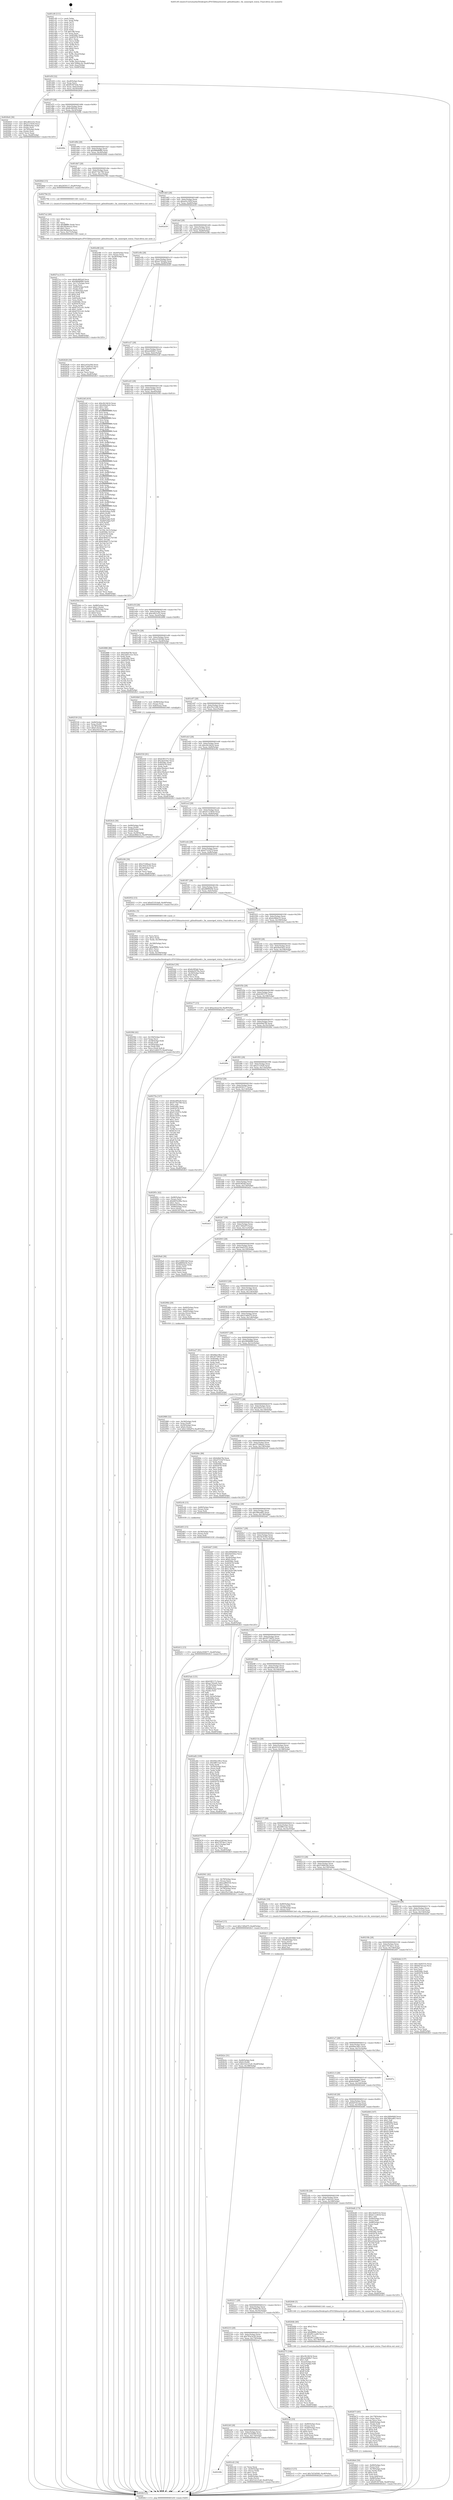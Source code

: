 digraph "0x401cf0" {
  label = "0x401cf0 (/mnt/c/Users/mathe/Desktop/tcc/POCII/binaries/extr_gitbuiltinadd.c_fix_unmerged_status_Final-ollvm.out::main(0))"
  labelloc = "t"
  node[shape=record]

  Entry [label="",width=0.3,height=0.3,shape=circle,fillcolor=black,style=filled]
  "0x401d5f" [label="{
     0x401d5f [32]\l
     | [instrs]\l
     &nbsp;&nbsp;0x401d5f \<+6\>: mov -0xa8(%rbp),%eax\l
     &nbsp;&nbsp;0x401d65 \<+2\>: mov %eax,%ecx\l
     &nbsp;&nbsp;0x401d67 \<+6\>: sub $0x85367d2b,%ecx\l
     &nbsp;&nbsp;0x401d6d \<+6\>: mov %eax,-0xbc(%rbp)\l
     &nbsp;&nbsp;0x401d73 \<+6\>: mov %ecx,-0xc0(%rbp)\l
     &nbsp;&nbsp;0x401d79 \<+6\>: je 00000000004026e6 \<main+0x9f6\>\l
  }"]
  "0x4026e6" [label="{
     0x4026e6 [36]\l
     | [instrs]\l
     &nbsp;&nbsp;0x4026e6 \<+5\>: mov $0xcdf21e52,%eax\l
     &nbsp;&nbsp;0x4026eb \<+5\>: mov $0x2115020,%ecx\l
     &nbsp;&nbsp;0x4026f0 \<+4\>: mov -0x68(%rbp),%rdx\l
     &nbsp;&nbsp;0x4026f4 \<+2\>: mov (%rdx),%esi\l
     &nbsp;&nbsp;0x4026f6 \<+4\>: mov -0x70(%rbp),%rdx\l
     &nbsp;&nbsp;0x4026fa \<+2\>: cmp (%rdx),%esi\l
     &nbsp;&nbsp;0x4026fc \<+3\>: cmovl %ecx,%eax\l
     &nbsp;&nbsp;0x4026ff \<+6\>: mov %eax,-0xa8(%rbp)\l
     &nbsp;&nbsp;0x402705 \<+5\>: jmp 0000000000402fe3 \<main+0x12f3\>\l
  }"]
  "0x401d7f" [label="{
     0x401d7f [28]\l
     | [instrs]\l
     &nbsp;&nbsp;0x401d7f \<+5\>: jmp 0000000000401d84 \<main+0x94\>\l
     &nbsp;&nbsp;0x401d84 \<+6\>: mov -0xbc(%rbp),%eax\l
     &nbsp;&nbsp;0x401d8a \<+5\>: sub $0x8c48f2e8,%eax\l
     &nbsp;&nbsp;0x401d8f \<+6\>: mov %eax,-0xc4(%rbp)\l
     &nbsp;&nbsp;0x401d95 \<+6\>: je 0000000000402f0b \<main+0x121b\>\l
  }"]
  Exit [label="",width=0.3,height=0.3,shape=circle,fillcolor=black,style=filled,peripheries=2]
  "0x402f0b" [label="{
     0x402f0b\l
  }", style=dashed]
  "0x401d9b" [label="{
     0x401d9b [28]\l
     | [instrs]\l
     &nbsp;&nbsp;0x401d9b \<+5\>: jmp 0000000000401da0 \<main+0xb0\>\l
     &nbsp;&nbsp;0x401da0 \<+6\>: mov -0xbc(%rbp),%eax\l
     &nbsp;&nbsp;0x401da6 \<+5\>: sub $0x968d6f80,%eax\l
     &nbsp;&nbsp;0x401dab \<+6\>: mov %eax,-0xc8(%rbp)\l
     &nbsp;&nbsp;0x401db1 \<+6\>: je 000000000040284d \<main+0xb5d\>\l
  }"]
  "0x402d12" [label="{
     0x402d12 [15]\l
     | [instrs]\l
     &nbsp;&nbsp;0x402d12 \<+10\>: movl $0x6a504677,-0xa8(%rbp)\l
     &nbsp;&nbsp;0x402d1c \<+5\>: jmp 0000000000402fe3 \<main+0x12f3\>\l
  }"]
  "0x40284d" [label="{
     0x40284d [15]\l
     | [instrs]\l
     &nbsp;&nbsp;0x40284d \<+10\>: movl $0x2659117,-0xa8(%rbp)\l
     &nbsp;&nbsp;0x402857 \<+5\>: jmp 0000000000402fe3 \<main+0x12f3\>\l
  }"]
  "0x401db7" [label="{
     0x401db7 [28]\l
     | [instrs]\l
     &nbsp;&nbsp;0x401db7 \<+5\>: jmp 0000000000401dbc \<main+0xcc\>\l
     &nbsp;&nbsp;0x401dbc \<+6\>: mov -0xbc(%rbp),%eax\l
     &nbsp;&nbsp;0x401dc2 \<+5\>: sub $0x977be799,%eax\l
     &nbsp;&nbsp;0x401dc7 \<+6\>: mov %eax,-0xcc(%rbp)\l
     &nbsp;&nbsp;0x401dcd \<+6\>: je 000000000040279d \<main+0xaad\>\l
  }"]
  "0x402d03" [label="{
     0x402d03 [15]\l
     | [instrs]\l
     &nbsp;&nbsp;0x402d03 \<+4\>: mov -0x58(%rbp),%rax\l
     &nbsp;&nbsp;0x402d07 \<+3\>: mov (%rax),%rax\l
     &nbsp;&nbsp;0x402d0a \<+3\>: mov %rax,%rdi\l
     &nbsp;&nbsp;0x402d0d \<+5\>: call 0000000000401030 \<free@plt\>\l
     | [calls]\l
     &nbsp;&nbsp;0x401030 \{1\} (unknown)\l
  }"]
  "0x40279d" [label="{
     0x40279d [5]\l
     | [instrs]\l
     &nbsp;&nbsp;0x40279d \<+5\>: call 0000000000401160 \<next_i\>\l
     | [calls]\l
     &nbsp;&nbsp;0x401160 \{1\} (/mnt/c/Users/mathe/Desktop/tcc/POCII/binaries/extr_gitbuiltinadd.c_fix_unmerged_status_Final-ollvm.out::next_i)\l
  }"]
  "0x401dd3" [label="{
     0x401dd3 [28]\l
     | [instrs]\l
     &nbsp;&nbsp;0x401dd3 \<+5\>: jmp 0000000000401dd8 \<main+0xe8\>\l
     &nbsp;&nbsp;0x401dd8 \<+6\>: mov -0xbc(%rbp),%eax\l
     &nbsp;&nbsp;0x401dde \<+5\>: sub $0xa02c305f,%eax\l
     &nbsp;&nbsp;0x401de3 \<+6\>: mov %eax,-0xd0(%rbp)\l
     &nbsp;&nbsp;0x401de9 \<+6\>: je 0000000000402d30 \<main+0x1040\>\l
  }"]
  "0x40226b" [label="{
     0x40226b\l
  }", style=dashed]
  "0x402d30" [label="{
     0x402d30\l
  }", style=dashed]
  "0x401def" [label="{
     0x401def [28]\l
     | [instrs]\l
     &nbsp;&nbsp;0x401def \<+5\>: jmp 0000000000401df4 \<main+0x104\>\l
     &nbsp;&nbsp;0x401df4 \<+6\>: mov -0xbc(%rbp),%eax\l
     &nbsp;&nbsp;0x401dfa \<+5\>: sub $0xacb2a218,%eax\l
     &nbsp;&nbsp;0x401dff \<+6\>: mov %eax,-0xd4(%rbp)\l
     &nbsp;&nbsp;0x401e05 \<+6\>: je 0000000000402e86 \<main+0x1196\>\l
  }"]
  "0x402cd2" [label="{
     0x402cd2 [34]\l
     | [instrs]\l
     &nbsp;&nbsp;0x402cd2 \<+2\>: xor %eax,%eax\l
     &nbsp;&nbsp;0x402cd4 \<+4\>: mov -0x40(%rbp),%rcx\l
     &nbsp;&nbsp;0x402cd8 \<+2\>: mov (%rcx),%edx\l
     &nbsp;&nbsp;0x402cda \<+3\>: sub $0x1,%eax\l
     &nbsp;&nbsp;0x402cdd \<+2\>: sub %eax,%edx\l
     &nbsp;&nbsp;0x402cdf \<+4\>: mov -0x40(%rbp),%rcx\l
     &nbsp;&nbsp;0x402ce3 \<+2\>: mov %edx,(%rcx)\l
     &nbsp;&nbsp;0x402ce5 \<+10\>: movl $0x51b121a9,-0xa8(%rbp)\l
     &nbsp;&nbsp;0x402cef \<+5\>: jmp 0000000000402fe3 \<main+0x12f3\>\l
  }"]
  "0x402e86" [label="{
     0x402e86 [24]\l
     | [instrs]\l
     &nbsp;&nbsp;0x402e86 \<+7\>: mov -0xa0(%rbp),%rax\l
     &nbsp;&nbsp;0x402e8d \<+2\>: mov (%rax),%eax\l
     &nbsp;&nbsp;0x402e8f \<+4\>: lea -0x28(%rbp),%rsp\l
     &nbsp;&nbsp;0x402e93 \<+1\>: pop %rbx\l
     &nbsp;&nbsp;0x402e94 \<+2\>: pop %r12\l
     &nbsp;&nbsp;0x402e96 \<+2\>: pop %r13\l
     &nbsp;&nbsp;0x402e98 \<+2\>: pop %r14\l
     &nbsp;&nbsp;0x402e9a \<+2\>: pop %r15\l
     &nbsp;&nbsp;0x402e9c \<+1\>: pop %rbp\l
     &nbsp;&nbsp;0x402e9d \<+1\>: ret\l
  }"]
  "0x401e0b" [label="{
     0x401e0b [28]\l
     | [instrs]\l
     &nbsp;&nbsp;0x401e0b \<+5\>: jmp 0000000000401e10 \<main+0x120\>\l
     &nbsp;&nbsp;0x401e10 \<+6\>: mov -0xbc(%rbp),%eax\l
     &nbsp;&nbsp;0x401e16 \<+5\>: sub $0xae742ed2,%eax\l
     &nbsp;&nbsp;0x401e1b \<+6\>: mov %eax,-0xd8(%rbp)\l
     &nbsp;&nbsp;0x401e21 \<+6\>: je 0000000000402628 \<main+0x938\>\l
  }"]
  "0x402cc3" [label="{
     0x402cc3 [15]\l
     | [instrs]\l
     &nbsp;&nbsp;0x402cc3 \<+10\>: movl $0x7d33d560,-0xa8(%rbp)\l
     &nbsp;&nbsp;0x402ccd \<+5\>: jmp 0000000000402fe3 \<main+0x12f3\>\l
  }"]
  "0x402628" [label="{
     0x402628 [30]\l
     | [instrs]\l
     &nbsp;&nbsp;0x402628 \<+5\>: mov $0x1e43a500,%eax\l
     &nbsp;&nbsp;0x40262d \<+5\>: mov $0x71eb01d3,%ecx\l
     &nbsp;&nbsp;0x402632 \<+3\>: mov -0x2a(%rbp),%dl\l
     &nbsp;&nbsp;0x402635 \<+3\>: test $0x1,%dl\l
     &nbsp;&nbsp;0x402638 \<+3\>: cmovne %ecx,%eax\l
     &nbsp;&nbsp;0x40263b \<+6\>: mov %eax,-0xa8(%rbp)\l
     &nbsp;&nbsp;0x402641 \<+5\>: jmp 0000000000402fe3 \<main+0x12f3\>\l
  }"]
  "0x401e27" [label="{
     0x401e27 [28]\l
     | [instrs]\l
     &nbsp;&nbsp;0x401e27 \<+5\>: jmp 0000000000401e2c \<main+0x13c\>\l
     &nbsp;&nbsp;0x401e2c \<+6\>: mov -0xbc(%rbp),%eax\l
     &nbsp;&nbsp;0x401e32 \<+5\>: sub $0xaed446e7,%eax\l
     &nbsp;&nbsp;0x401e37 \<+6\>: mov %eax,-0xdc(%rbp)\l
     &nbsp;&nbsp;0x401e3d \<+6\>: je 00000000004022df \<main+0x5ef\>\l
  }"]
  "0x40224f" [label="{
     0x40224f [28]\l
     | [instrs]\l
     &nbsp;&nbsp;0x40224f \<+5\>: jmp 0000000000402254 \<main+0x564\>\l
     &nbsp;&nbsp;0x402254 \<+6\>: mov -0xbc(%rbp),%eax\l
     &nbsp;&nbsp;0x40225a \<+5\>: sub $0x7d33d560,%eax\l
     &nbsp;&nbsp;0x40225f \<+6\>: mov %eax,-0x174(%rbp)\l
     &nbsp;&nbsp;0x402265 \<+6\>: je 0000000000402cd2 \<main+0xfe2\>\l
  }"]
  "0x4022df" [label="{
     0x4022df [410]\l
     | [instrs]\l
     &nbsp;&nbsp;0x4022df \<+5\>: mov $0xcfb14b54,%eax\l
     &nbsp;&nbsp;0x4022e4 \<+5\>: mov $0x444a3efc,%ecx\l
     &nbsp;&nbsp;0x4022e9 \<+2\>: mov $0x1,%dl\l
     &nbsp;&nbsp;0x4022eb \<+3\>: mov %rsp,%rsi\l
     &nbsp;&nbsp;0x4022ee \<+4\>: add $0xfffffffffffffff0,%rsi\l
     &nbsp;&nbsp;0x4022f2 \<+3\>: mov %rsi,%rsp\l
     &nbsp;&nbsp;0x4022f5 \<+7\>: mov %rsi,-0xa0(%rbp)\l
     &nbsp;&nbsp;0x4022fc \<+3\>: mov %rsp,%rsi\l
     &nbsp;&nbsp;0x4022ff \<+4\>: add $0xfffffffffffffff0,%rsi\l
     &nbsp;&nbsp;0x402303 \<+3\>: mov %rsi,%rsp\l
     &nbsp;&nbsp;0x402306 \<+3\>: mov %rsp,%rdi\l
     &nbsp;&nbsp;0x402309 \<+4\>: add $0xfffffffffffffff0,%rdi\l
     &nbsp;&nbsp;0x40230d \<+3\>: mov %rdi,%rsp\l
     &nbsp;&nbsp;0x402310 \<+7\>: mov %rdi,-0x98(%rbp)\l
     &nbsp;&nbsp;0x402317 \<+3\>: mov %rsp,%rdi\l
     &nbsp;&nbsp;0x40231a \<+4\>: add $0xfffffffffffffff0,%rdi\l
     &nbsp;&nbsp;0x40231e \<+3\>: mov %rdi,%rsp\l
     &nbsp;&nbsp;0x402321 \<+7\>: mov %rdi,-0x90(%rbp)\l
     &nbsp;&nbsp;0x402328 \<+3\>: mov %rsp,%rdi\l
     &nbsp;&nbsp;0x40232b \<+4\>: add $0xfffffffffffffff0,%rdi\l
     &nbsp;&nbsp;0x40232f \<+3\>: mov %rdi,%rsp\l
     &nbsp;&nbsp;0x402332 \<+7\>: mov %rdi,-0x88(%rbp)\l
     &nbsp;&nbsp;0x402339 \<+3\>: mov %rsp,%rdi\l
     &nbsp;&nbsp;0x40233c \<+4\>: add $0xfffffffffffffff0,%rdi\l
     &nbsp;&nbsp;0x402340 \<+3\>: mov %rdi,%rsp\l
     &nbsp;&nbsp;0x402343 \<+4\>: mov %rdi,-0x80(%rbp)\l
     &nbsp;&nbsp;0x402347 \<+3\>: mov %rsp,%rdi\l
     &nbsp;&nbsp;0x40234a \<+4\>: add $0xfffffffffffffff0,%rdi\l
     &nbsp;&nbsp;0x40234e \<+3\>: mov %rdi,%rsp\l
     &nbsp;&nbsp;0x402351 \<+4\>: mov %rdi,-0x78(%rbp)\l
     &nbsp;&nbsp;0x402355 \<+3\>: mov %rsp,%rdi\l
     &nbsp;&nbsp;0x402358 \<+4\>: add $0xfffffffffffffff0,%rdi\l
     &nbsp;&nbsp;0x40235c \<+3\>: mov %rdi,%rsp\l
     &nbsp;&nbsp;0x40235f \<+4\>: mov %rdi,-0x70(%rbp)\l
     &nbsp;&nbsp;0x402363 \<+3\>: mov %rsp,%rdi\l
     &nbsp;&nbsp;0x402366 \<+4\>: add $0xfffffffffffffff0,%rdi\l
     &nbsp;&nbsp;0x40236a \<+3\>: mov %rdi,%rsp\l
     &nbsp;&nbsp;0x40236d \<+4\>: mov %rdi,-0x68(%rbp)\l
     &nbsp;&nbsp;0x402371 \<+3\>: mov %rsp,%rdi\l
     &nbsp;&nbsp;0x402374 \<+4\>: add $0xfffffffffffffff0,%rdi\l
     &nbsp;&nbsp;0x402378 \<+3\>: mov %rdi,%rsp\l
     &nbsp;&nbsp;0x40237b \<+4\>: mov %rdi,-0x60(%rbp)\l
     &nbsp;&nbsp;0x40237f \<+3\>: mov %rsp,%rdi\l
     &nbsp;&nbsp;0x402382 \<+4\>: add $0xfffffffffffffff0,%rdi\l
     &nbsp;&nbsp;0x402386 \<+3\>: mov %rdi,%rsp\l
     &nbsp;&nbsp;0x402389 \<+4\>: mov %rdi,-0x58(%rbp)\l
     &nbsp;&nbsp;0x40238d \<+3\>: mov %rsp,%rdi\l
     &nbsp;&nbsp;0x402390 \<+4\>: add $0xfffffffffffffff0,%rdi\l
     &nbsp;&nbsp;0x402394 \<+3\>: mov %rdi,%rsp\l
     &nbsp;&nbsp;0x402397 \<+4\>: mov %rdi,-0x50(%rbp)\l
     &nbsp;&nbsp;0x40239b \<+3\>: mov %rsp,%rdi\l
     &nbsp;&nbsp;0x40239e \<+4\>: add $0xfffffffffffffff0,%rdi\l
     &nbsp;&nbsp;0x4023a2 \<+3\>: mov %rdi,%rsp\l
     &nbsp;&nbsp;0x4023a5 \<+4\>: mov %rdi,-0x48(%rbp)\l
     &nbsp;&nbsp;0x4023a9 \<+3\>: mov %rsp,%rdi\l
     &nbsp;&nbsp;0x4023ac \<+4\>: add $0xfffffffffffffff0,%rdi\l
     &nbsp;&nbsp;0x4023b0 \<+3\>: mov %rdi,%rsp\l
     &nbsp;&nbsp;0x4023b3 \<+4\>: mov %rdi,-0x40(%rbp)\l
     &nbsp;&nbsp;0x4023b7 \<+7\>: mov -0xa0(%rbp),%rdi\l
     &nbsp;&nbsp;0x4023be \<+6\>: movl $0x0,(%rdi)\l
     &nbsp;&nbsp;0x4023c4 \<+7\>: mov -0xac(%rbp),%r8d\l
     &nbsp;&nbsp;0x4023cb \<+3\>: mov %r8d,(%rsi)\l
     &nbsp;&nbsp;0x4023ce \<+7\>: mov -0x98(%rbp),%rdi\l
     &nbsp;&nbsp;0x4023d5 \<+7\>: mov -0xb8(%rbp),%r9\l
     &nbsp;&nbsp;0x4023dc \<+3\>: mov %r9,(%rdi)\l
     &nbsp;&nbsp;0x4023df \<+3\>: cmpl $0x2,(%rsi)\l
     &nbsp;&nbsp;0x4023e2 \<+4\>: setne %r10b\l
     &nbsp;&nbsp;0x4023e6 \<+4\>: and $0x1,%r10b\l
     &nbsp;&nbsp;0x4023ea \<+4\>: mov %r10b,-0x31(%rbp)\l
     &nbsp;&nbsp;0x4023ee \<+8\>: mov 0x40506c,%r11d\l
     &nbsp;&nbsp;0x4023f6 \<+7\>: mov 0x405078,%ebx\l
     &nbsp;&nbsp;0x4023fd \<+3\>: mov %r11d,%r14d\l
     &nbsp;&nbsp;0x402400 \<+7\>: sub $0xfc9b4572,%r14d\l
     &nbsp;&nbsp;0x402407 \<+4\>: sub $0x1,%r14d\l
     &nbsp;&nbsp;0x40240b \<+7\>: add $0xfc9b4572,%r14d\l
     &nbsp;&nbsp;0x402412 \<+4\>: imul %r14d,%r11d\l
     &nbsp;&nbsp;0x402416 \<+4\>: and $0x1,%r11d\l
     &nbsp;&nbsp;0x40241a \<+4\>: cmp $0x0,%r11d\l
     &nbsp;&nbsp;0x40241e \<+4\>: sete %r10b\l
     &nbsp;&nbsp;0x402422 \<+3\>: cmp $0xa,%ebx\l
     &nbsp;&nbsp;0x402425 \<+4\>: setl %r15b\l
     &nbsp;&nbsp;0x402429 \<+3\>: mov %r10b,%r12b\l
     &nbsp;&nbsp;0x40242c \<+4\>: xor $0xff,%r12b\l
     &nbsp;&nbsp;0x402430 \<+3\>: mov %r15b,%r13b\l
     &nbsp;&nbsp;0x402433 \<+4\>: xor $0xff,%r13b\l
     &nbsp;&nbsp;0x402437 \<+3\>: xor $0x1,%dl\l
     &nbsp;&nbsp;0x40243a \<+3\>: mov %r12b,%sil\l
     &nbsp;&nbsp;0x40243d \<+4\>: and $0xff,%sil\l
     &nbsp;&nbsp;0x402441 \<+3\>: and %dl,%r10b\l
     &nbsp;&nbsp;0x402444 \<+3\>: mov %r13b,%dil\l
     &nbsp;&nbsp;0x402447 \<+4\>: and $0xff,%dil\l
     &nbsp;&nbsp;0x40244b \<+3\>: and %dl,%r15b\l
     &nbsp;&nbsp;0x40244e \<+3\>: or %r10b,%sil\l
     &nbsp;&nbsp;0x402451 \<+3\>: or %r15b,%dil\l
     &nbsp;&nbsp;0x402454 \<+3\>: xor %dil,%sil\l
     &nbsp;&nbsp;0x402457 \<+3\>: or %r13b,%r12b\l
     &nbsp;&nbsp;0x40245a \<+4\>: xor $0xff,%r12b\l
     &nbsp;&nbsp;0x40245e \<+3\>: or $0x1,%dl\l
     &nbsp;&nbsp;0x402461 \<+3\>: and %dl,%r12b\l
     &nbsp;&nbsp;0x402464 \<+3\>: or %r12b,%sil\l
     &nbsp;&nbsp;0x402467 \<+4\>: test $0x1,%sil\l
     &nbsp;&nbsp;0x40246b \<+3\>: cmovne %ecx,%eax\l
     &nbsp;&nbsp;0x40246e \<+6\>: mov %eax,-0xa8(%rbp)\l
     &nbsp;&nbsp;0x402474 \<+5\>: jmp 0000000000402fe3 \<main+0x12f3\>\l
  }"]
  "0x401e43" [label="{
     0x401e43 [28]\l
     | [instrs]\l
     &nbsp;&nbsp;0x401e43 \<+5\>: jmp 0000000000401e48 \<main+0x158\>\l
     &nbsp;&nbsp;0x401e48 \<+6\>: mov -0xbc(%rbp),%eax\l
     &nbsp;&nbsp;0x401e4e \<+5\>: sub $0xbfa5070a,%eax\l
     &nbsp;&nbsp;0x401e53 \<+6\>: mov %eax,-0xe0(%rbp)\l
     &nbsp;&nbsp;0x401e59 \<+6\>: je 000000000040250d \<main+0x81d\>\l
  }"]
  "0x402ca2" [label="{
     0x402ca2 [33]\l
     | [instrs]\l
     &nbsp;&nbsp;0x402ca2 \<+4\>: mov -0x80(%rbp),%rax\l
     &nbsp;&nbsp;0x402ca6 \<+3\>: mov (%rax),%rax\l
     &nbsp;&nbsp;0x402ca9 \<+4\>: mov -0x40(%rbp),%rcx\l
     &nbsp;&nbsp;0x402cad \<+3\>: movslq (%rcx),%rcx\l
     &nbsp;&nbsp;0x402cb0 \<+4\>: shl $0x4,%rcx\l
     &nbsp;&nbsp;0x402cb4 \<+3\>: add %rcx,%rax\l
     &nbsp;&nbsp;0x402cb7 \<+4\>: mov 0x8(%rax),%rax\l
     &nbsp;&nbsp;0x402cbb \<+3\>: mov %rax,%rdi\l
     &nbsp;&nbsp;0x402cbe \<+5\>: call 0000000000401030 \<free@plt\>\l
     | [calls]\l
     &nbsp;&nbsp;0x401030 \{1\} (unknown)\l
  }"]
  "0x40250d" [label="{
     0x40250d [35]\l
     | [instrs]\l
     &nbsp;&nbsp;0x40250d \<+7\>: mov -0x88(%rbp),%rax\l
     &nbsp;&nbsp;0x402514 \<+6\>: movl $0x1,(%rax)\l
     &nbsp;&nbsp;0x40251a \<+7\>: mov -0x88(%rbp),%rax\l
     &nbsp;&nbsp;0x402521 \<+3\>: movslq (%rax),%rax\l
     &nbsp;&nbsp;0x402524 \<+4\>: shl $0x4,%rax\l
     &nbsp;&nbsp;0x402528 \<+3\>: mov %rax,%rdi\l
     &nbsp;&nbsp;0x40252b \<+5\>: call 0000000000401050 \<malloc@plt\>\l
     | [calls]\l
     &nbsp;&nbsp;0x401050 \{1\} (unknown)\l
  }"]
  "0x401e5f" [label="{
     0x401e5f [28]\l
     | [instrs]\l
     &nbsp;&nbsp;0x401e5f \<+5\>: jmp 0000000000401e64 \<main+0x174\>\l
     &nbsp;&nbsp;0x401e64 \<+6\>: mov -0xbc(%rbp),%eax\l
     &nbsp;&nbsp;0x401e6a \<+5\>: sub $0xcdf21e52,%eax\l
     &nbsp;&nbsp;0x401e6f \<+6\>: mov %eax,-0xe4(%rbp)\l
     &nbsp;&nbsp;0x401e75 \<+6\>: je 0000000000402886 \<main+0xb96\>\l
  }"]
  "0x402b2e" [label="{
     0x402b2e [31]\l
     | [instrs]\l
     &nbsp;&nbsp;0x402b2e \<+4\>: mov -0x40(%rbp),%rdi\l
     &nbsp;&nbsp;0x402b32 \<+6\>: movl $0x0,(%rdi)\l
     &nbsp;&nbsp;0x402b38 \<+10\>: movl $0x51b121a9,-0xa8(%rbp)\l
     &nbsp;&nbsp;0x402b42 \<+6\>: mov %eax,-0x188(%rbp)\l
     &nbsp;&nbsp;0x402b48 \<+5\>: jmp 0000000000402fe3 \<main+0x12f3\>\l
  }"]
  "0x402886" [label="{
     0x402886 [86]\l
     | [instrs]\l
     &nbsp;&nbsp;0x402886 \<+5\>: mov $0xfefbd7fb,%eax\l
     &nbsp;&nbsp;0x40288b \<+5\>: mov $0x2dd515ce,%ecx\l
     &nbsp;&nbsp;0x402890 \<+2\>: xor %edx,%edx\l
     &nbsp;&nbsp;0x402892 \<+7\>: mov 0x40506c,%esi\l
     &nbsp;&nbsp;0x402899 \<+7\>: mov 0x405078,%edi\l
     &nbsp;&nbsp;0x4028a0 \<+3\>: sub $0x1,%edx\l
     &nbsp;&nbsp;0x4028a3 \<+3\>: mov %esi,%r8d\l
     &nbsp;&nbsp;0x4028a6 \<+3\>: add %edx,%r8d\l
     &nbsp;&nbsp;0x4028a9 \<+4\>: imul %r8d,%esi\l
     &nbsp;&nbsp;0x4028ad \<+3\>: and $0x1,%esi\l
     &nbsp;&nbsp;0x4028b0 \<+3\>: cmp $0x0,%esi\l
     &nbsp;&nbsp;0x4028b3 \<+4\>: sete %r9b\l
     &nbsp;&nbsp;0x4028b7 \<+3\>: cmp $0xa,%edi\l
     &nbsp;&nbsp;0x4028ba \<+4\>: setl %r10b\l
     &nbsp;&nbsp;0x4028be \<+3\>: mov %r9b,%r11b\l
     &nbsp;&nbsp;0x4028c1 \<+3\>: and %r10b,%r11b\l
     &nbsp;&nbsp;0x4028c4 \<+3\>: xor %r10b,%r9b\l
     &nbsp;&nbsp;0x4028c7 \<+3\>: or %r9b,%r11b\l
     &nbsp;&nbsp;0x4028ca \<+4\>: test $0x1,%r11b\l
     &nbsp;&nbsp;0x4028ce \<+3\>: cmovne %ecx,%eax\l
     &nbsp;&nbsp;0x4028d1 \<+6\>: mov %eax,-0xa8(%rbp)\l
     &nbsp;&nbsp;0x4028d7 \<+5\>: jmp 0000000000402fe3 \<main+0x12f3\>\l
  }"]
  "0x401e7b" [label="{
     0x401e7b [28]\l
     | [instrs]\l
     &nbsp;&nbsp;0x401e7b \<+5\>: jmp 0000000000401e80 \<main+0x190\>\l
     &nbsp;&nbsp;0x401e80 \<+6\>: mov -0xbc(%rbp),%eax\l
     &nbsp;&nbsp;0x401e86 \<+5\>: sub $0xce52634d,%eax\l
     &nbsp;&nbsp;0x401e8b \<+6\>: mov %eax,-0xe8(%rbp)\l
     &nbsp;&nbsp;0x401e91 \<+6\>: je 00000000004024b8 \<main+0x7c8\>\l
  }"]
  "0x402b11" [label="{
     0x402b11 [29]\l
     | [instrs]\l
     &nbsp;&nbsp;0x402b11 \<+10\>: movabs $0x4030b6,%rdi\l
     &nbsp;&nbsp;0x402b1b \<+4\>: mov -0x48(%rbp),%rsi\l
     &nbsp;&nbsp;0x402b1f \<+2\>: mov %eax,(%rsi)\l
     &nbsp;&nbsp;0x402b21 \<+4\>: mov -0x48(%rbp),%rsi\l
     &nbsp;&nbsp;0x402b25 \<+2\>: mov (%rsi),%esi\l
     &nbsp;&nbsp;0x402b27 \<+2\>: mov $0x0,%al\l
     &nbsp;&nbsp;0x402b29 \<+5\>: call 0000000000401040 \<printf@plt\>\l
     | [calls]\l
     &nbsp;&nbsp;0x401040 \{1\} (unknown)\l
  }"]
  "0x4024b8" [label="{
     0x4024b8 [19]\l
     | [instrs]\l
     &nbsp;&nbsp;0x4024b8 \<+7\>: mov -0x98(%rbp),%rax\l
     &nbsp;&nbsp;0x4024bf \<+3\>: mov (%rax),%rax\l
     &nbsp;&nbsp;0x4024c2 \<+4\>: mov 0x8(%rax),%rdi\l
     &nbsp;&nbsp;0x4024c6 \<+5\>: call 0000000000401060 \<atoi@plt\>\l
     | [calls]\l
     &nbsp;&nbsp;0x401060 \{1\} (unknown)\l
  }"]
  "0x401e97" [label="{
     0x401e97 [28]\l
     | [instrs]\l
     &nbsp;&nbsp;0x401e97 \<+5\>: jmp 0000000000401e9c \<main+0x1ac\>\l
     &nbsp;&nbsp;0x401e9c \<+6\>: mov -0xbc(%rbp),%eax\l
     &nbsp;&nbsp;0x401ea2 \<+5\>: sub $0xcf5e12d6,%eax\l
     &nbsp;&nbsp;0x401ea7 \<+6\>: mov %eax,-0xec(%rbp)\l
     &nbsp;&nbsp;0x401ead \<+6\>: je 0000000000402550 \<main+0x860\>\l
  }"]
  "0x4029fd" [label="{
     0x4029fd [42]\l
     | [instrs]\l
     &nbsp;&nbsp;0x4029fd \<+6\>: mov -0x184(%rbp),%ecx\l
     &nbsp;&nbsp;0x402a03 \<+3\>: imul %eax,%ecx\l
     &nbsp;&nbsp;0x402a06 \<+4\>: mov -0x58(%rbp),%rdi\l
     &nbsp;&nbsp;0x402a0a \<+3\>: mov (%rdi),%rdi\l
     &nbsp;&nbsp;0x402a0d \<+4\>: mov -0x50(%rbp),%r8\l
     &nbsp;&nbsp;0x402a11 \<+3\>: movslq (%r8),%r8\l
     &nbsp;&nbsp;0x402a14 \<+4\>: mov %ecx,(%rdi,%r8,4)\l
     &nbsp;&nbsp;0x402a18 \<+10\>: movl $0x21d6437f,-0xa8(%rbp)\l
     &nbsp;&nbsp;0x402a22 \<+5\>: jmp 0000000000402fe3 \<main+0x12f3\>\l
  }"]
  "0x402550" [label="{
     0x402550 [91]\l
     | [instrs]\l
     &nbsp;&nbsp;0x402550 \<+5\>: mov $0xfc9f1575,%eax\l
     &nbsp;&nbsp;0x402555 \<+5\>: mov $0x3dcf1f42,%ecx\l
     &nbsp;&nbsp;0x40255a \<+7\>: mov 0x40506c,%edx\l
     &nbsp;&nbsp;0x402561 \<+7\>: mov 0x405078,%esi\l
     &nbsp;&nbsp;0x402568 \<+2\>: mov %edx,%edi\l
     &nbsp;&nbsp;0x40256a \<+6\>: sub $0xe39a4ae3,%edi\l
     &nbsp;&nbsp;0x402570 \<+3\>: sub $0x1,%edi\l
     &nbsp;&nbsp;0x402573 \<+6\>: add $0xe39a4ae3,%edi\l
     &nbsp;&nbsp;0x402579 \<+3\>: imul %edi,%edx\l
     &nbsp;&nbsp;0x40257c \<+3\>: and $0x1,%edx\l
     &nbsp;&nbsp;0x40257f \<+3\>: cmp $0x0,%edx\l
     &nbsp;&nbsp;0x402582 \<+4\>: sete %r8b\l
     &nbsp;&nbsp;0x402586 \<+3\>: cmp $0xa,%esi\l
     &nbsp;&nbsp;0x402589 \<+4\>: setl %r9b\l
     &nbsp;&nbsp;0x40258d \<+3\>: mov %r8b,%r10b\l
     &nbsp;&nbsp;0x402590 \<+3\>: and %r9b,%r10b\l
     &nbsp;&nbsp;0x402593 \<+3\>: xor %r9b,%r8b\l
     &nbsp;&nbsp;0x402596 \<+3\>: or %r8b,%r10b\l
     &nbsp;&nbsp;0x402599 \<+4\>: test $0x1,%r10b\l
     &nbsp;&nbsp;0x40259d \<+3\>: cmovne %ecx,%eax\l
     &nbsp;&nbsp;0x4025a0 \<+6\>: mov %eax,-0xa8(%rbp)\l
     &nbsp;&nbsp;0x4025a6 \<+5\>: jmp 0000000000402fe3 \<main+0x12f3\>\l
  }"]
  "0x401eb3" [label="{
     0x401eb3 [28]\l
     | [instrs]\l
     &nbsp;&nbsp;0x401eb3 \<+5\>: jmp 0000000000401eb8 \<main+0x1c8\>\l
     &nbsp;&nbsp;0x401eb8 \<+6\>: mov -0xbc(%rbp),%eax\l
     &nbsp;&nbsp;0x401ebe \<+5\>: sub $0xcfb14b54,%eax\l
     &nbsp;&nbsp;0x401ec3 \<+6\>: mov %eax,-0xf0(%rbp)\l
     &nbsp;&nbsp;0x401ec9 \<+6\>: je 0000000000402e9e \<main+0x11ae\>\l
  }"]
  "0x4029d1" [label="{
     0x4029d1 [44]\l
     | [instrs]\l
     &nbsp;&nbsp;0x4029d1 \<+2\>: xor %ecx,%ecx\l
     &nbsp;&nbsp;0x4029d3 \<+5\>: mov $0x2,%edx\l
     &nbsp;&nbsp;0x4029d8 \<+6\>: mov %edx,-0x180(%rbp)\l
     &nbsp;&nbsp;0x4029de \<+1\>: cltd\l
     &nbsp;&nbsp;0x4029df \<+6\>: mov -0x180(%rbp),%esi\l
     &nbsp;&nbsp;0x4029e5 \<+2\>: idiv %esi\l
     &nbsp;&nbsp;0x4029e7 \<+6\>: imul $0xfffffffe,%edx,%edx\l
     &nbsp;&nbsp;0x4029ed \<+3\>: sub $0x1,%ecx\l
     &nbsp;&nbsp;0x4029f0 \<+2\>: sub %ecx,%edx\l
     &nbsp;&nbsp;0x4029f2 \<+6\>: mov %edx,-0x184(%rbp)\l
     &nbsp;&nbsp;0x4029f8 \<+5\>: call 0000000000401160 \<next_i\>\l
     | [calls]\l
     &nbsp;&nbsp;0x401160 \{1\} (/mnt/c/Users/mathe/Desktop/tcc/POCII/binaries/extr_gitbuiltinadd.c_fix_unmerged_status_Final-ollvm.out::next_i)\l
  }"]
  "0x402e9e" [label="{
     0x402e9e\l
  }", style=dashed]
  "0x401ecf" [label="{
     0x401ecf [28]\l
     | [instrs]\l
     &nbsp;&nbsp;0x401ecf \<+5\>: jmp 0000000000401ed4 \<main+0x1e4\>\l
     &nbsp;&nbsp;0x401ed4 \<+6\>: mov -0xbc(%rbp),%eax\l
     &nbsp;&nbsp;0x401eda \<+5\>: sub $0xd1123654,%eax\l
     &nbsp;&nbsp;0x401edf \<+6\>: mov %eax,-0xf4(%rbp)\l
     &nbsp;&nbsp;0x401ee5 \<+6\>: je 0000000000402c84 \<main+0xf94\>\l
  }"]
  "0x402988" [label="{
     0x402988 [32]\l
     | [instrs]\l
     &nbsp;&nbsp;0x402988 \<+4\>: mov -0x58(%rbp),%rdi\l
     &nbsp;&nbsp;0x40298c \<+3\>: mov %rax,(%rdi)\l
     &nbsp;&nbsp;0x40298f \<+4\>: mov -0x50(%rbp),%rax\l
     &nbsp;&nbsp;0x402993 \<+6\>: movl $0x0,(%rax)\l
     &nbsp;&nbsp;0x402999 \<+10\>: movl $0x1349a97f,-0xa8(%rbp)\l
     &nbsp;&nbsp;0x4029a3 \<+5\>: jmp 0000000000402fe3 \<main+0x12f3\>\l
  }"]
  "0x402c84" [label="{
     0x402c84 [30]\l
     | [instrs]\l
     &nbsp;&nbsp;0x402c84 \<+5\>: mov $0x37248aa2,%eax\l
     &nbsp;&nbsp;0x402c89 \<+5\>: mov $0x783e3e30,%ecx\l
     &nbsp;&nbsp;0x402c8e \<+3\>: mov -0x29(%rbp),%dl\l
     &nbsp;&nbsp;0x402c91 \<+3\>: test $0x1,%dl\l
     &nbsp;&nbsp;0x402c94 \<+3\>: cmovne %ecx,%eax\l
     &nbsp;&nbsp;0x402c97 \<+6\>: mov %eax,-0xa8(%rbp)\l
     &nbsp;&nbsp;0x402c9d \<+5\>: jmp 0000000000402fe3 \<main+0x12f3\>\l
  }"]
  "0x401eeb" [label="{
     0x401eeb [28]\l
     | [instrs]\l
     &nbsp;&nbsp;0x401eeb \<+5\>: jmp 0000000000401ef0 \<main+0x200\>\l
     &nbsp;&nbsp;0x401ef0 \<+6\>: mov -0xbc(%rbp),%eax\l
     &nbsp;&nbsp;0x401ef6 \<+5\>: sub $0xd731027f,%eax\l
     &nbsp;&nbsp;0x401efb \<+6\>: mov %eax,-0xf8(%rbp)\l
     &nbsp;&nbsp;0x401f01 \<+6\>: je 0000000000402932 \<main+0xc42\>\l
  }"]
  "0x4027ca" [label="{
     0x4027ca [131]\l
     | [instrs]\l
     &nbsp;&nbsp;0x4027ca \<+5\>: mov $0x8c48f2e8,%ecx\l
     &nbsp;&nbsp;0x4027cf \<+5\>: mov $0x968d6f80,%edx\l
     &nbsp;&nbsp;0x4027d4 \<+6\>: mov -0x17c(%rbp),%esi\l
     &nbsp;&nbsp;0x4027da \<+3\>: imul %eax,%esi\l
     &nbsp;&nbsp;0x4027dd \<+4\>: mov -0x80(%rbp),%rdi\l
     &nbsp;&nbsp;0x4027e1 \<+3\>: mov (%rdi),%rdi\l
     &nbsp;&nbsp;0x4027e4 \<+4\>: mov -0x78(%rbp),%r8\l
     &nbsp;&nbsp;0x4027e8 \<+3\>: movslq (%r8),%r8\l
     &nbsp;&nbsp;0x4027eb \<+4\>: shl $0x4,%r8\l
     &nbsp;&nbsp;0x4027ef \<+3\>: add %r8,%rdi\l
     &nbsp;&nbsp;0x4027f2 \<+4\>: mov 0x8(%rdi),%rdi\l
     &nbsp;&nbsp;0x4027f6 \<+2\>: mov %esi,(%rdi)\l
     &nbsp;&nbsp;0x4027f8 \<+7\>: mov 0x40506c,%eax\l
     &nbsp;&nbsp;0x4027ff \<+7\>: mov 0x405078,%esi\l
     &nbsp;&nbsp;0x402806 \<+3\>: mov %eax,%r9d\l
     &nbsp;&nbsp;0x402809 \<+7\>: sub $0x67031c61,%r9d\l
     &nbsp;&nbsp;0x402810 \<+4\>: sub $0x1,%r9d\l
     &nbsp;&nbsp;0x402814 \<+7\>: add $0x67031c61,%r9d\l
     &nbsp;&nbsp;0x40281b \<+4\>: imul %r9d,%eax\l
     &nbsp;&nbsp;0x40281f \<+3\>: and $0x1,%eax\l
     &nbsp;&nbsp;0x402822 \<+3\>: cmp $0x0,%eax\l
     &nbsp;&nbsp;0x402825 \<+4\>: sete %r10b\l
     &nbsp;&nbsp;0x402829 \<+3\>: cmp $0xa,%esi\l
     &nbsp;&nbsp;0x40282c \<+4\>: setl %r11b\l
     &nbsp;&nbsp;0x402830 \<+3\>: mov %r10b,%bl\l
     &nbsp;&nbsp;0x402833 \<+3\>: and %r11b,%bl\l
     &nbsp;&nbsp;0x402836 \<+3\>: xor %r11b,%r10b\l
     &nbsp;&nbsp;0x402839 \<+3\>: or %r10b,%bl\l
     &nbsp;&nbsp;0x40283c \<+3\>: test $0x1,%bl\l
     &nbsp;&nbsp;0x40283f \<+3\>: cmovne %edx,%ecx\l
     &nbsp;&nbsp;0x402842 \<+6\>: mov %ecx,-0xa8(%rbp)\l
     &nbsp;&nbsp;0x402848 \<+5\>: jmp 0000000000402fe3 \<main+0x12f3\>\l
  }"]
  "0x402932" [label="{
     0x402932 [15]\l
     | [instrs]\l
     &nbsp;&nbsp;0x402932 \<+10\>: movl $0x45101da6,-0xa8(%rbp)\l
     &nbsp;&nbsp;0x40293c \<+5\>: jmp 0000000000402fe3 \<main+0x12f3\>\l
  }"]
  "0x401f07" [label="{
     0x401f07 [28]\l
     | [instrs]\l
     &nbsp;&nbsp;0x401f07 \<+5\>: jmp 0000000000401f0c \<main+0x21c\>\l
     &nbsp;&nbsp;0x401f0c \<+6\>: mov -0xbc(%rbp),%eax\l
     &nbsp;&nbsp;0x401f12 \<+5\>: sub $0xd8f99d36,%eax\l
     &nbsp;&nbsp;0x401f17 \<+6\>: mov %eax,-0xfc(%rbp)\l
     &nbsp;&nbsp;0x401f1d \<+6\>: je 00000000004029cc \<main+0xcdc\>\l
  }"]
  "0x4027a2" [label="{
     0x4027a2 [40]\l
     | [instrs]\l
     &nbsp;&nbsp;0x4027a2 \<+5\>: mov $0x2,%ecx\l
     &nbsp;&nbsp;0x4027a7 \<+1\>: cltd\l
     &nbsp;&nbsp;0x4027a8 \<+2\>: idiv %ecx\l
     &nbsp;&nbsp;0x4027aa \<+6\>: imul $0xfffffffe,%edx,%ecx\l
     &nbsp;&nbsp;0x4027b0 \<+6\>: add $0x382dea2a,%ecx\l
     &nbsp;&nbsp;0x4027b6 \<+3\>: add $0x1,%ecx\l
     &nbsp;&nbsp;0x4027b9 \<+6\>: sub $0x382dea2a,%ecx\l
     &nbsp;&nbsp;0x4027bf \<+6\>: mov %ecx,-0x17c(%rbp)\l
     &nbsp;&nbsp;0x4027c5 \<+5\>: call 0000000000401160 \<next_i\>\l
     | [calls]\l
     &nbsp;&nbsp;0x401160 \{1\} (/mnt/c/Users/mathe/Desktop/tcc/POCII/binaries/extr_gitbuiltinadd.c_fix_unmerged_status_Final-ollvm.out::next_i)\l
  }"]
  "0x4029cc" [label="{
     0x4029cc [5]\l
     | [instrs]\l
     &nbsp;&nbsp;0x4029cc \<+5\>: call 0000000000401160 \<next_i\>\l
     | [calls]\l
     &nbsp;&nbsp;0x401160 \{1\} (/mnt/c/Users/mathe/Desktop/tcc/POCII/binaries/extr_gitbuiltinadd.c_fix_unmerged_status_Final-ollvm.out::next_i)\l
  }"]
  "0x401f23" [label="{
     0x401f23 [28]\l
     | [instrs]\l
     &nbsp;&nbsp;0x401f23 \<+5\>: jmp 0000000000401f28 \<main+0x238\>\l
     &nbsp;&nbsp;0x401f28 \<+6\>: mov -0xbc(%rbp),%eax\l
     &nbsp;&nbsp;0x401f2e \<+5\>: sub $0xdc88de33,%eax\l
     &nbsp;&nbsp;0x401f33 \<+6\>: mov %eax,-0x100(%rbp)\l
     &nbsp;&nbsp;0x401f39 \<+6\>: je 00000000004024ef \<main+0x7ff\>\l
  }"]
  "0x4026b4" [label="{
     0x4026b4 [50]\l
     | [instrs]\l
     &nbsp;&nbsp;0x4026b4 \<+4\>: mov -0x80(%rbp),%rsi\l
     &nbsp;&nbsp;0x4026b8 \<+3\>: mov (%rsi),%rsi\l
     &nbsp;&nbsp;0x4026bb \<+4\>: mov -0x78(%rbp),%rdi\l
     &nbsp;&nbsp;0x4026bf \<+3\>: movslq (%rdi),%rdi\l
     &nbsp;&nbsp;0x4026c2 \<+4\>: shl $0x4,%rdi\l
     &nbsp;&nbsp;0x4026c6 \<+3\>: add %rdi,%rsi\l
     &nbsp;&nbsp;0x4026c9 \<+4\>: mov %rax,0x8(%rsi)\l
     &nbsp;&nbsp;0x4026cd \<+4\>: mov -0x68(%rbp),%rax\l
     &nbsp;&nbsp;0x4026d1 \<+6\>: movl $0x0,(%rax)\l
     &nbsp;&nbsp;0x4026d7 \<+10\>: movl $0x85367d2b,-0xa8(%rbp)\l
     &nbsp;&nbsp;0x4026e1 \<+5\>: jmp 0000000000402fe3 \<main+0x12f3\>\l
  }"]
  "0x4024ef" [label="{
     0x4024ef [30]\l
     | [instrs]\l
     &nbsp;&nbsp;0x4024ef \<+5\>: mov $0x6c9f5dd,%eax\l
     &nbsp;&nbsp;0x4024f4 \<+5\>: mov $0xbfa5070a,%ecx\l
     &nbsp;&nbsp;0x4024f9 \<+3\>: mov -0x30(%rbp),%edx\l
     &nbsp;&nbsp;0x4024fc \<+3\>: cmp $0x0,%edx\l
     &nbsp;&nbsp;0x4024ff \<+3\>: cmove %ecx,%eax\l
     &nbsp;&nbsp;0x402502 \<+6\>: mov %eax,-0xa8(%rbp)\l
     &nbsp;&nbsp;0x402508 \<+5\>: jmp 0000000000402fe3 \<main+0x12f3\>\l
  }"]
  "0x401f3f" [label="{
     0x401f3f [28]\l
     | [instrs]\l
     &nbsp;&nbsp;0x401f3f \<+5\>: jmp 0000000000401f44 \<main+0x254\>\l
     &nbsp;&nbsp;0x401f44 \<+6\>: mov -0xbc(%rbp),%eax\l
     &nbsp;&nbsp;0x401f4a \<+5\>: sub $0xe0e03fa2,%eax\l
     &nbsp;&nbsp;0x401f4f \<+6\>: mov %eax,-0x104(%rbp)\l
     &nbsp;&nbsp;0x401f55 \<+6\>: je 0000000000402e77 \<main+0x1187\>\l
  }"]
  "0x402673" [label="{
     0x402673 [65]\l
     | [instrs]\l
     &nbsp;&nbsp;0x402673 \<+6\>: mov -0x178(%rbp),%ecx\l
     &nbsp;&nbsp;0x402679 \<+3\>: imul %eax,%ecx\l
     &nbsp;&nbsp;0x40267c \<+3\>: movslq %ecx,%rsi\l
     &nbsp;&nbsp;0x40267f \<+4\>: mov -0x80(%rbp),%rdi\l
     &nbsp;&nbsp;0x402683 \<+3\>: mov (%rdi),%rdi\l
     &nbsp;&nbsp;0x402686 \<+4\>: mov -0x78(%rbp),%r8\l
     &nbsp;&nbsp;0x40268a \<+3\>: movslq (%r8),%r8\l
     &nbsp;&nbsp;0x40268d \<+4\>: shl $0x4,%r8\l
     &nbsp;&nbsp;0x402691 \<+3\>: add %r8,%rdi\l
     &nbsp;&nbsp;0x402694 \<+3\>: mov %rsi,(%rdi)\l
     &nbsp;&nbsp;0x402697 \<+4\>: mov -0x70(%rbp),%rsi\l
     &nbsp;&nbsp;0x40269b \<+6\>: movl $0x1,(%rsi)\l
     &nbsp;&nbsp;0x4026a1 \<+4\>: mov -0x70(%rbp),%rsi\l
     &nbsp;&nbsp;0x4026a5 \<+3\>: movslq (%rsi),%rsi\l
     &nbsp;&nbsp;0x4026a8 \<+4\>: shl $0x2,%rsi\l
     &nbsp;&nbsp;0x4026ac \<+3\>: mov %rsi,%rdi\l
     &nbsp;&nbsp;0x4026af \<+5\>: call 0000000000401050 \<malloc@plt\>\l
     | [calls]\l
     &nbsp;&nbsp;0x401050 \{1\} (unknown)\l
  }"]
  "0x402e77" [label="{
     0x402e77 [15]\l
     | [instrs]\l
     &nbsp;&nbsp;0x402e77 \<+10\>: movl $0xacb2a218,-0xa8(%rbp)\l
     &nbsp;&nbsp;0x402e81 \<+5\>: jmp 0000000000402fe3 \<main+0x12f3\>\l
  }"]
  "0x401f5b" [label="{
     0x401f5b [28]\l
     | [instrs]\l
     &nbsp;&nbsp;0x401f5b \<+5\>: jmp 0000000000401f60 \<main+0x270\>\l
     &nbsp;&nbsp;0x401f60 \<+6\>: mov -0xbc(%rbp),%eax\l
     &nbsp;&nbsp;0x401f66 \<+5\>: sub $0xfc9f1575,%eax\l
     &nbsp;&nbsp;0x401f6b \<+6\>: mov %eax,-0x108(%rbp)\l
     &nbsp;&nbsp;0x401f71 \<+6\>: je 0000000000402ee3 \<main+0x11f3\>\l
  }"]
  "0x40264b" [label="{
     0x40264b [40]\l
     | [instrs]\l
     &nbsp;&nbsp;0x40264b \<+5\>: mov $0x2,%ecx\l
     &nbsp;&nbsp;0x402650 \<+1\>: cltd\l
     &nbsp;&nbsp;0x402651 \<+2\>: idiv %ecx\l
     &nbsp;&nbsp;0x402653 \<+6\>: imul $0xfffffffe,%edx,%ecx\l
     &nbsp;&nbsp;0x402659 \<+6\>: sub $0xf91caa68,%ecx\l
     &nbsp;&nbsp;0x40265f \<+3\>: add $0x1,%ecx\l
     &nbsp;&nbsp;0x402662 \<+6\>: add $0xf91caa68,%ecx\l
     &nbsp;&nbsp;0x402668 \<+6\>: mov %ecx,-0x178(%rbp)\l
     &nbsp;&nbsp;0x40266e \<+5\>: call 0000000000401160 \<next_i\>\l
     | [calls]\l
     &nbsp;&nbsp;0x401160 \{1\} (/mnt/c/Users/mathe/Desktop/tcc/POCII/binaries/extr_gitbuiltinadd.c_fix_unmerged_status_Final-ollvm.out::next_i)\l
  }"]
  "0x402ee3" [label="{
     0x402ee3\l
  }", style=dashed]
  "0x401f77" [label="{
     0x401f77 [28]\l
     | [instrs]\l
     &nbsp;&nbsp;0x401f77 \<+5\>: jmp 0000000000401f7c \<main+0x28c\>\l
     &nbsp;&nbsp;0x401f7c \<+6\>: mov -0xbc(%rbp),%eax\l
     &nbsp;&nbsp;0x401f82 \<+5\>: sub $0xfefbd7fb,%eax\l
     &nbsp;&nbsp;0x401f87 \<+6\>: mov %eax,-0x10c(%rbp)\l
     &nbsp;&nbsp;0x401f8d \<+6\>: je 0000000000402f6b \<main+0x127b\>\l
  }"]
  "0x402530" [label="{
     0x402530 [32]\l
     | [instrs]\l
     &nbsp;&nbsp;0x402530 \<+4\>: mov -0x80(%rbp),%rdi\l
     &nbsp;&nbsp;0x402534 \<+3\>: mov %rax,(%rdi)\l
     &nbsp;&nbsp;0x402537 \<+4\>: mov -0x78(%rbp),%rax\l
     &nbsp;&nbsp;0x40253b \<+6\>: movl $0x0,(%rax)\l
     &nbsp;&nbsp;0x402541 \<+10\>: movl $0xcf5e12d6,-0xa8(%rbp)\l
     &nbsp;&nbsp;0x40254b \<+5\>: jmp 0000000000402fe3 \<main+0x12f3\>\l
  }"]
  "0x402f6b" [label="{
     0x402f6b\l
  }", style=dashed]
  "0x401f93" [label="{
     0x401f93 [28]\l
     | [instrs]\l
     &nbsp;&nbsp;0x401f93 \<+5\>: jmp 0000000000401f98 \<main+0x2a8\>\l
     &nbsp;&nbsp;0x401f98 \<+6\>: mov -0xbc(%rbp),%eax\l
     &nbsp;&nbsp;0x401f9e \<+5\>: sub $0x2115020,%eax\l
     &nbsp;&nbsp;0x401fa3 \<+6\>: mov %eax,-0x110(%rbp)\l
     &nbsp;&nbsp;0x401fa9 \<+6\>: je 000000000040270a \<main+0xa1a\>\l
  }"]
  "0x4024cb" [label="{
     0x4024cb [36]\l
     | [instrs]\l
     &nbsp;&nbsp;0x4024cb \<+7\>: mov -0x90(%rbp),%rdi\l
     &nbsp;&nbsp;0x4024d2 \<+2\>: mov %eax,(%rdi)\l
     &nbsp;&nbsp;0x4024d4 \<+7\>: mov -0x90(%rbp),%rdi\l
     &nbsp;&nbsp;0x4024db \<+2\>: mov (%rdi),%eax\l
     &nbsp;&nbsp;0x4024dd \<+3\>: mov %eax,-0x30(%rbp)\l
     &nbsp;&nbsp;0x4024e0 \<+10\>: movl $0xdc88de33,-0xa8(%rbp)\l
     &nbsp;&nbsp;0x4024ea \<+5\>: jmp 0000000000402fe3 \<main+0x12f3\>\l
  }"]
  "0x40270a" [label="{
     0x40270a [147]\l
     | [instrs]\l
     &nbsp;&nbsp;0x40270a \<+5\>: mov $0x8c48f2e8,%eax\l
     &nbsp;&nbsp;0x40270f \<+5\>: mov $0x977be799,%ecx\l
     &nbsp;&nbsp;0x402714 \<+2\>: mov $0x1,%dl\l
     &nbsp;&nbsp;0x402716 \<+7\>: mov 0x40506c,%esi\l
     &nbsp;&nbsp;0x40271d \<+7\>: mov 0x405078,%edi\l
     &nbsp;&nbsp;0x402724 \<+3\>: mov %esi,%r8d\l
     &nbsp;&nbsp;0x402727 \<+7\>: add $0xf110297e,%r8d\l
     &nbsp;&nbsp;0x40272e \<+4\>: sub $0x1,%r8d\l
     &nbsp;&nbsp;0x402732 \<+7\>: sub $0xf110297e,%r8d\l
     &nbsp;&nbsp;0x402739 \<+4\>: imul %r8d,%esi\l
     &nbsp;&nbsp;0x40273d \<+3\>: and $0x1,%esi\l
     &nbsp;&nbsp;0x402740 \<+3\>: cmp $0x0,%esi\l
     &nbsp;&nbsp;0x402743 \<+4\>: sete %r9b\l
     &nbsp;&nbsp;0x402747 \<+3\>: cmp $0xa,%edi\l
     &nbsp;&nbsp;0x40274a \<+4\>: setl %r10b\l
     &nbsp;&nbsp;0x40274e \<+3\>: mov %r9b,%r11b\l
     &nbsp;&nbsp;0x402751 \<+4\>: xor $0xff,%r11b\l
     &nbsp;&nbsp;0x402755 \<+3\>: mov %r10b,%bl\l
     &nbsp;&nbsp;0x402758 \<+3\>: xor $0xff,%bl\l
     &nbsp;&nbsp;0x40275b \<+3\>: xor $0x1,%dl\l
     &nbsp;&nbsp;0x40275e \<+3\>: mov %r11b,%r14b\l
     &nbsp;&nbsp;0x402761 \<+4\>: and $0xff,%r14b\l
     &nbsp;&nbsp;0x402765 \<+3\>: and %dl,%r9b\l
     &nbsp;&nbsp;0x402768 \<+3\>: mov %bl,%r15b\l
     &nbsp;&nbsp;0x40276b \<+4\>: and $0xff,%r15b\l
     &nbsp;&nbsp;0x40276f \<+3\>: and %dl,%r10b\l
     &nbsp;&nbsp;0x402772 \<+3\>: or %r9b,%r14b\l
     &nbsp;&nbsp;0x402775 \<+3\>: or %r10b,%r15b\l
     &nbsp;&nbsp;0x402778 \<+3\>: xor %r15b,%r14b\l
     &nbsp;&nbsp;0x40277b \<+3\>: or %bl,%r11b\l
     &nbsp;&nbsp;0x40277e \<+4\>: xor $0xff,%r11b\l
     &nbsp;&nbsp;0x402782 \<+3\>: or $0x1,%dl\l
     &nbsp;&nbsp;0x402785 \<+3\>: and %dl,%r11b\l
     &nbsp;&nbsp;0x402788 \<+3\>: or %r11b,%r14b\l
     &nbsp;&nbsp;0x40278b \<+4\>: test $0x1,%r14b\l
     &nbsp;&nbsp;0x40278f \<+3\>: cmovne %ecx,%eax\l
     &nbsp;&nbsp;0x402792 \<+6\>: mov %eax,-0xa8(%rbp)\l
     &nbsp;&nbsp;0x402798 \<+5\>: jmp 0000000000402fe3 \<main+0x12f3\>\l
  }"]
  "0x401faf" [label="{
     0x401faf [28]\l
     | [instrs]\l
     &nbsp;&nbsp;0x401faf \<+5\>: jmp 0000000000401fb4 \<main+0x2c4\>\l
     &nbsp;&nbsp;0x401fb4 \<+6\>: mov -0xbc(%rbp),%eax\l
     &nbsp;&nbsp;0x401fba \<+5\>: sub $0x2659117,%eax\l
     &nbsp;&nbsp;0x401fbf \<+6\>: mov %eax,-0x114(%rbp)\l
     &nbsp;&nbsp;0x401fc5 \<+6\>: je 000000000040285c \<main+0xb6c\>\l
  }"]
  "0x401cf0" [label="{
     0x401cf0 [111]\l
     | [instrs]\l
     &nbsp;&nbsp;0x401cf0 \<+1\>: push %rbp\l
     &nbsp;&nbsp;0x401cf1 \<+3\>: mov %rsp,%rbp\l
     &nbsp;&nbsp;0x401cf4 \<+2\>: push %r15\l
     &nbsp;&nbsp;0x401cf6 \<+2\>: push %r14\l
     &nbsp;&nbsp;0x401cf8 \<+2\>: push %r13\l
     &nbsp;&nbsp;0x401cfa \<+2\>: push %r12\l
     &nbsp;&nbsp;0x401cfc \<+1\>: push %rbx\l
     &nbsp;&nbsp;0x401cfd \<+7\>: sub $0x188,%rsp\l
     &nbsp;&nbsp;0x401d04 \<+2\>: xor %eax,%eax\l
     &nbsp;&nbsp;0x401d06 \<+7\>: mov 0x40506c,%ecx\l
     &nbsp;&nbsp;0x401d0d \<+7\>: mov 0x405078,%edx\l
     &nbsp;&nbsp;0x401d14 \<+3\>: sub $0x1,%eax\l
     &nbsp;&nbsp;0x401d17 \<+3\>: mov %ecx,%r8d\l
     &nbsp;&nbsp;0x401d1a \<+3\>: add %eax,%r8d\l
     &nbsp;&nbsp;0x401d1d \<+4\>: imul %r8d,%ecx\l
     &nbsp;&nbsp;0x401d21 \<+3\>: and $0x1,%ecx\l
     &nbsp;&nbsp;0x401d24 \<+3\>: cmp $0x0,%ecx\l
     &nbsp;&nbsp;0x401d27 \<+4\>: sete %r9b\l
     &nbsp;&nbsp;0x401d2b \<+4\>: and $0x1,%r9b\l
     &nbsp;&nbsp;0x401d2f \<+7\>: mov %r9b,-0xa2(%rbp)\l
     &nbsp;&nbsp;0x401d36 \<+3\>: cmp $0xa,%edx\l
     &nbsp;&nbsp;0x401d39 \<+4\>: setl %r9b\l
     &nbsp;&nbsp;0x401d3d \<+4\>: and $0x1,%r9b\l
     &nbsp;&nbsp;0x401d41 \<+7\>: mov %r9b,-0xa1(%rbp)\l
     &nbsp;&nbsp;0x401d48 \<+10\>: movl $0x769bbc2b,-0xa8(%rbp)\l
     &nbsp;&nbsp;0x401d52 \<+6\>: mov %edi,-0xac(%rbp)\l
     &nbsp;&nbsp;0x401d58 \<+7\>: mov %rsi,-0xb8(%rbp)\l
  }"]
  "0x40285c" [label="{
     0x40285c [42]\l
     | [instrs]\l
     &nbsp;&nbsp;0x40285c \<+4\>: mov -0x68(%rbp),%rax\l
     &nbsp;&nbsp;0x402860 \<+2\>: mov (%rax),%ecx\l
     &nbsp;&nbsp;0x402862 \<+6\>: sub $0x6655e98a,%ecx\l
     &nbsp;&nbsp;0x402868 \<+3\>: add $0x1,%ecx\l
     &nbsp;&nbsp;0x40286b \<+6\>: add $0x6655e98a,%ecx\l
     &nbsp;&nbsp;0x402871 \<+4\>: mov -0x68(%rbp),%rax\l
     &nbsp;&nbsp;0x402875 \<+2\>: mov %ecx,(%rax)\l
     &nbsp;&nbsp;0x402877 \<+10\>: movl $0x85367d2b,-0xa8(%rbp)\l
     &nbsp;&nbsp;0x402881 \<+5\>: jmp 0000000000402fe3 \<main+0x12f3\>\l
  }"]
  "0x401fcb" [label="{
     0x401fcb [28]\l
     | [instrs]\l
     &nbsp;&nbsp;0x401fcb \<+5\>: jmp 0000000000401fd0 \<main+0x2e0\>\l
     &nbsp;&nbsp;0x401fd0 \<+6\>: mov -0xbc(%rbp),%eax\l
     &nbsp;&nbsp;0x401fd6 \<+5\>: sub $0x6c9f5dd,%eax\l
     &nbsp;&nbsp;0x401fdb \<+6\>: mov %eax,-0x118(%rbp)\l
     &nbsp;&nbsp;0x401fe1 \<+6\>: je 0000000000402d21 \<main+0x1031\>\l
  }"]
  "0x402fe3" [label="{
     0x402fe3 [5]\l
     | [instrs]\l
     &nbsp;&nbsp;0x402fe3 \<+5\>: jmp 0000000000401d5f \<main+0x6f\>\l
  }"]
  "0x402d21" [label="{
     0x402d21\l
  }", style=dashed]
  "0x401fe7" [label="{
     0x401fe7 [28]\l
     | [instrs]\l
     &nbsp;&nbsp;0x401fe7 \<+5\>: jmp 0000000000401fec \<main+0x2fc\>\l
     &nbsp;&nbsp;0x401fec \<+6\>: mov -0xbc(%rbp),%eax\l
     &nbsp;&nbsp;0x401ff2 \<+5\>: sub $0x1349a97f,%eax\l
     &nbsp;&nbsp;0x401ff7 \<+6\>: mov %eax,-0x11c(%rbp)\l
     &nbsp;&nbsp;0x401ffd \<+6\>: je 00000000004029a8 \<main+0xcb8\>\l
  }"]
  "0x402233" [label="{
     0x402233 [28]\l
     | [instrs]\l
     &nbsp;&nbsp;0x402233 \<+5\>: jmp 0000000000402238 \<main+0x548\>\l
     &nbsp;&nbsp;0x402238 \<+6\>: mov -0xbc(%rbp),%eax\l
     &nbsp;&nbsp;0x40223e \<+5\>: sub $0x783e3e30,%eax\l
     &nbsp;&nbsp;0x402243 \<+6\>: mov %eax,-0x170(%rbp)\l
     &nbsp;&nbsp;0x402249 \<+6\>: je 0000000000402ca2 \<main+0xfb2\>\l
  }"]
  "0x4029a8" [label="{
     0x4029a8 [36]\l
     | [instrs]\l
     &nbsp;&nbsp;0x4029a8 \<+5\>: mov $0x5189016d,%eax\l
     &nbsp;&nbsp;0x4029ad \<+5\>: mov $0xd8f99d36,%ecx\l
     &nbsp;&nbsp;0x4029b2 \<+4\>: mov -0x50(%rbp),%rdx\l
     &nbsp;&nbsp;0x4029b6 \<+2\>: mov (%rdx),%esi\l
     &nbsp;&nbsp;0x4029b8 \<+4\>: mov -0x60(%rbp),%rdx\l
     &nbsp;&nbsp;0x4029bc \<+2\>: cmp (%rdx),%esi\l
     &nbsp;&nbsp;0x4029be \<+3\>: cmovl %ecx,%eax\l
     &nbsp;&nbsp;0x4029c1 \<+6\>: mov %eax,-0xa8(%rbp)\l
     &nbsp;&nbsp;0x4029c7 \<+5\>: jmp 0000000000402fe3 \<main+0x12f3\>\l
  }"]
  "0x402003" [label="{
     0x402003 [28]\l
     | [instrs]\l
     &nbsp;&nbsp;0x402003 \<+5\>: jmp 0000000000402008 \<main+0x318\>\l
     &nbsp;&nbsp;0x402008 \<+6\>: mov -0xbc(%rbp),%eax\l
     &nbsp;&nbsp;0x40200e \<+5\>: sub $0x14e65532,%eax\l
     &nbsp;&nbsp;0x402013 \<+6\>: mov %eax,-0x120(%rbp)\l
     &nbsp;&nbsp;0x402019 \<+6\>: je 0000000000402fa4 \<main+0x12b4\>\l
  }"]
  "0x402275" [label="{
     0x402275 [106]\l
     | [instrs]\l
     &nbsp;&nbsp;0x402275 \<+5\>: mov $0xcfb14b54,%eax\l
     &nbsp;&nbsp;0x40227a \<+5\>: mov $0xaed446e7,%ecx\l
     &nbsp;&nbsp;0x40227f \<+2\>: mov $0x1,%dl\l
     &nbsp;&nbsp;0x402281 \<+7\>: mov -0xa2(%rbp),%sil\l
     &nbsp;&nbsp;0x402288 \<+7\>: mov -0xa1(%rbp),%dil\l
     &nbsp;&nbsp;0x40228f \<+3\>: mov %sil,%r8b\l
     &nbsp;&nbsp;0x402292 \<+4\>: xor $0xff,%r8b\l
     &nbsp;&nbsp;0x402296 \<+3\>: mov %dil,%r9b\l
     &nbsp;&nbsp;0x402299 \<+4\>: xor $0xff,%r9b\l
     &nbsp;&nbsp;0x40229d \<+3\>: xor $0x0,%dl\l
     &nbsp;&nbsp;0x4022a0 \<+3\>: mov %r8b,%r10b\l
     &nbsp;&nbsp;0x4022a3 \<+4\>: and $0x0,%r10b\l
     &nbsp;&nbsp;0x4022a7 \<+3\>: and %dl,%sil\l
     &nbsp;&nbsp;0x4022aa \<+3\>: mov %r9b,%r11b\l
     &nbsp;&nbsp;0x4022ad \<+4\>: and $0x0,%r11b\l
     &nbsp;&nbsp;0x4022b1 \<+3\>: and %dl,%dil\l
     &nbsp;&nbsp;0x4022b4 \<+3\>: or %sil,%r10b\l
     &nbsp;&nbsp;0x4022b7 \<+3\>: or %dil,%r11b\l
     &nbsp;&nbsp;0x4022ba \<+3\>: xor %r11b,%r10b\l
     &nbsp;&nbsp;0x4022bd \<+3\>: or %r9b,%r8b\l
     &nbsp;&nbsp;0x4022c0 \<+4\>: xor $0xff,%r8b\l
     &nbsp;&nbsp;0x4022c4 \<+3\>: or $0x0,%dl\l
     &nbsp;&nbsp;0x4022c7 \<+3\>: and %dl,%r8b\l
     &nbsp;&nbsp;0x4022ca \<+3\>: or %r8b,%r10b\l
     &nbsp;&nbsp;0x4022cd \<+4\>: test $0x1,%r10b\l
     &nbsp;&nbsp;0x4022d1 \<+3\>: cmovne %ecx,%eax\l
     &nbsp;&nbsp;0x4022d4 \<+6\>: mov %eax,-0xa8(%rbp)\l
     &nbsp;&nbsp;0x4022da \<+5\>: jmp 0000000000402fe3 \<main+0x12f3\>\l
  }"]
  "0x402fa4" [label="{
     0x402fa4\l
  }", style=dashed]
  "0x40201f" [label="{
     0x40201f [28]\l
     | [instrs]\l
     &nbsp;&nbsp;0x40201f \<+5\>: jmp 0000000000402024 \<main+0x334\>\l
     &nbsp;&nbsp;0x402024 \<+6\>: mov -0xbc(%rbp),%eax\l
     &nbsp;&nbsp;0x40202a \<+5\>: sub $0x1e43a500,%eax\l
     &nbsp;&nbsp;0x40202f \<+6\>: mov %eax,-0x124(%rbp)\l
     &nbsp;&nbsp;0x402035 \<+6\>: je 000000000040296b \<main+0xc7b\>\l
  }"]
  "0x402217" [label="{
     0x402217 [28]\l
     | [instrs]\l
     &nbsp;&nbsp;0x402217 \<+5\>: jmp 000000000040221c \<main+0x52c\>\l
     &nbsp;&nbsp;0x40221c \<+6\>: mov -0xbc(%rbp),%eax\l
     &nbsp;&nbsp;0x402222 \<+5\>: sub $0x769bbc2b,%eax\l
     &nbsp;&nbsp;0x402227 \<+6\>: mov %eax,-0x16c(%rbp)\l
     &nbsp;&nbsp;0x40222d \<+6\>: je 0000000000402275 \<main+0x585\>\l
  }"]
  "0x40296b" [label="{
     0x40296b [29]\l
     | [instrs]\l
     &nbsp;&nbsp;0x40296b \<+4\>: mov -0x60(%rbp),%rax\l
     &nbsp;&nbsp;0x40296f \<+6\>: movl $0x1,(%rax)\l
     &nbsp;&nbsp;0x402975 \<+4\>: mov -0x60(%rbp),%rax\l
     &nbsp;&nbsp;0x402979 \<+3\>: movslq (%rax),%rax\l
     &nbsp;&nbsp;0x40297c \<+4\>: shl $0x2,%rax\l
     &nbsp;&nbsp;0x402980 \<+3\>: mov %rax,%rdi\l
     &nbsp;&nbsp;0x402983 \<+5\>: call 0000000000401050 \<malloc@plt\>\l
     | [calls]\l
     &nbsp;&nbsp;0x401050 \{1\} (unknown)\l
  }"]
  "0x40203b" [label="{
     0x40203b [28]\l
     | [instrs]\l
     &nbsp;&nbsp;0x40203b \<+5\>: jmp 0000000000402040 \<main+0x350\>\l
     &nbsp;&nbsp;0x402040 \<+6\>: mov -0xbc(%rbp),%eax\l
     &nbsp;&nbsp;0x402046 \<+5\>: sub $0x21d6437f,%eax\l
     &nbsp;&nbsp;0x40204b \<+6\>: mov %eax,-0x128(%rbp)\l
     &nbsp;&nbsp;0x402051 \<+6\>: je 0000000000402a27 \<main+0xd37\>\l
  }"]
  "0x402646" [label="{
     0x402646 [5]\l
     | [instrs]\l
     &nbsp;&nbsp;0x402646 \<+5\>: call 0000000000401160 \<next_i\>\l
     | [calls]\l
     &nbsp;&nbsp;0x401160 \{1\} (/mnt/c/Users/mathe/Desktop/tcc/POCII/binaries/extr_gitbuiltinadd.c_fix_unmerged_status_Final-ollvm.out::next_i)\l
  }"]
  "0x402a27" [label="{
     0x402a27 [91]\l
     | [instrs]\l
     &nbsp;&nbsp;0x402a27 \<+5\>: mov $0x69ee38ce,%eax\l
     &nbsp;&nbsp;0x402a2c \<+5\>: mov $0x3f77d052,%ecx\l
     &nbsp;&nbsp;0x402a31 \<+7\>: mov 0x40506c,%edx\l
     &nbsp;&nbsp;0x402a38 \<+7\>: mov 0x405078,%esi\l
     &nbsp;&nbsp;0x402a3f \<+2\>: mov %edx,%edi\l
     &nbsp;&nbsp;0x402a41 \<+6\>: add $0x97e1131d,%edi\l
     &nbsp;&nbsp;0x402a47 \<+3\>: sub $0x1,%edi\l
     &nbsp;&nbsp;0x402a4a \<+6\>: sub $0x97e1131d,%edi\l
     &nbsp;&nbsp;0x402a50 \<+3\>: imul %edi,%edx\l
     &nbsp;&nbsp;0x402a53 \<+3\>: and $0x1,%edx\l
     &nbsp;&nbsp;0x402a56 \<+3\>: cmp $0x0,%edx\l
     &nbsp;&nbsp;0x402a59 \<+4\>: sete %r8b\l
     &nbsp;&nbsp;0x402a5d \<+3\>: cmp $0xa,%esi\l
     &nbsp;&nbsp;0x402a60 \<+4\>: setl %r9b\l
     &nbsp;&nbsp;0x402a64 \<+3\>: mov %r8b,%r10b\l
     &nbsp;&nbsp;0x402a67 \<+3\>: and %r9b,%r10b\l
     &nbsp;&nbsp;0x402a6a \<+3\>: xor %r9b,%r8b\l
     &nbsp;&nbsp;0x402a6d \<+3\>: or %r8b,%r10b\l
     &nbsp;&nbsp;0x402a70 \<+4\>: test $0x1,%r10b\l
     &nbsp;&nbsp;0x402a74 \<+3\>: cmovne %ecx,%eax\l
     &nbsp;&nbsp;0x402a77 \<+6\>: mov %eax,-0xa8(%rbp)\l
     &nbsp;&nbsp;0x402a7d \<+5\>: jmp 0000000000402fe3 \<main+0x12f3\>\l
  }"]
  "0x402057" [label="{
     0x402057 [28]\l
     | [instrs]\l
     &nbsp;&nbsp;0x402057 \<+5\>: jmp 000000000040205c \<main+0x36c\>\l
     &nbsp;&nbsp;0x40205c \<+6\>: mov -0xbc(%rbp),%eax\l
     &nbsp;&nbsp;0x402062 \<+5\>: sub $0x280b846f,%eax\l
     &nbsp;&nbsp;0x402067 \<+6\>: mov %eax,-0x12c(%rbp)\l
     &nbsp;&nbsp;0x40206d \<+6\>: je 0000000000402fcc \<main+0x12dc\>\l
  }"]
  "0x4021fb" [label="{
     0x4021fb [28]\l
     | [instrs]\l
     &nbsp;&nbsp;0x4021fb \<+5\>: jmp 0000000000402200 \<main+0x510\>\l
     &nbsp;&nbsp;0x402200 \<+6\>: mov -0xbc(%rbp),%eax\l
     &nbsp;&nbsp;0x402206 \<+5\>: sub $0x71eb01d3,%eax\l
     &nbsp;&nbsp;0x40220b \<+6\>: mov %eax,-0x168(%rbp)\l
     &nbsp;&nbsp;0x402211 \<+6\>: je 0000000000402646 \<main+0x956\>\l
  }"]
  "0x402fcc" [label="{
     0x402fcc\l
  }", style=dashed]
  "0x402073" [label="{
     0x402073 [28]\l
     | [instrs]\l
     &nbsp;&nbsp;0x402073 \<+5\>: jmp 0000000000402078 \<main+0x388\>\l
     &nbsp;&nbsp;0x402078 \<+6\>: mov -0xbc(%rbp),%eax\l
     &nbsp;&nbsp;0x40207e \<+5\>: sub $0x2dd515ce,%eax\l
     &nbsp;&nbsp;0x402083 \<+6\>: mov %eax,-0x130(%rbp)\l
     &nbsp;&nbsp;0x402089 \<+6\>: je 00000000004028dc \<main+0xbec\>\l
  }"]
  "0x402bd6" [label="{
     0x402bd6 [174]\l
     | [instrs]\l
     &nbsp;&nbsp;0x402bd6 \<+5\>: mov $0x14e65532,%eax\l
     &nbsp;&nbsp;0x402bdb \<+5\>: mov $0xd1123654,%ecx\l
     &nbsp;&nbsp;0x402be0 \<+2\>: mov $0x1,%dl\l
     &nbsp;&nbsp;0x402be2 \<+4\>: mov -0x40(%rbp),%rsi\l
     &nbsp;&nbsp;0x402be6 \<+2\>: mov (%rsi),%edi\l
     &nbsp;&nbsp;0x402be8 \<+7\>: mov -0x88(%rbp),%rsi\l
     &nbsp;&nbsp;0x402bef \<+2\>: cmp (%rsi),%edi\l
     &nbsp;&nbsp;0x402bf1 \<+4\>: setl %r8b\l
     &nbsp;&nbsp;0x402bf5 \<+4\>: and $0x1,%r8b\l
     &nbsp;&nbsp;0x402bf9 \<+4\>: mov %r8b,-0x29(%rbp)\l
     &nbsp;&nbsp;0x402bfd \<+7\>: mov 0x40506c,%edi\l
     &nbsp;&nbsp;0x402c04 \<+8\>: mov 0x405078,%r9d\l
     &nbsp;&nbsp;0x402c0c \<+3\>: mov %edi,%r10d\l
     &nbsp;&nbsp;0x402c0f \<+7\>: sub $0xa242aeda,%r10d\l
     &nbsp;&nbsp;0x402c16 \<+4\>: sub $0x1,%r10d\l
     &nbsp;&nbsp;0x402c1a \<+7\>: add $0xa242aeda,%r10d\l
     &nbsp;&nbsp;0x402c21 \<+4\>: imul %r10d,%edi\l
     &nbsp;&nbsp;0x402c25 \<+3\>: and $0x1,%edi\l
     &nbsp;&nbsp;0x402c28 \<+3\>: cmp $0x0,%edi\l
     &nbsp;&nbsp;0x402c2b \<+4\>: sete %r8b\l
     &nbsp;&nbsp;0x402c2f \<+4\>: cmp $0xa,%r9d\l
     &nbsp;&nbsp;0x402c33 \<+4\>: setl %r11b\l
     &nbsp;&nbsp;0x402c37 \<+3\>: mov %r8b,%bl\l
     &nbsp;&nbsp;0x402c3a \<+3\>: xor $0xff,%bl\l
     &nbsp;&nbsp;0x402c3d \<+3\>: mov %r11b,%r14b\l
     &nbsp;&nbsp;0x402c40 \<+4\>: xor $0xff,%r14b\l
     &nbsp;&nbsp;0x402c44 \<+3\>: xor $0x1,%dl\l
     &nbsp;&nbsp;0x402c47 \<+3\>: mov %bl,%r15b\l
     &nbsp;&nbsp;0x402c4a \<+4\>: and $0xff,%r15b\l
     &nbsp;&nbsp;0x402c4e \<+3\>: and %dl,%r8b\l
     &nbsp;&nbsp;0x402c51 \<+3\>: mov %r14b,%r12b\l
     &nbsp;&nbsp;0x402c54 \<+4\>: and $0xff,%r12b\l
     &nbsp;&nbsp;0x402c58 \<+3\>: and %dl,%r11b\l
     &nbsp;&nbsp;0x402c5b \<+3\>: or %r8b,%r15b\l
     &nbsp;&nbsp;0x402c5e \<+3\>: or %r11b,%r12b\l
     &nbsp;&nbsp;0x402c61 \<+3\>: xor %r12b,%r15b\l
     &nbsp;&nbsp;0x402c64 \<+3\>: or %r14b,%bl\l
     &nbsp;&nbsp;0x402c67 \<+3\>: xor $0xff,%bl\l
     &nbsp;&nbsp;0x402c6a \<+3\>: or $0x1,%dl\l
     &nbsp;&nbsp;0x402c6d \<+2\>: and %dl,%bl\l
     &nbsp;&nbsp;0x402c6f \<+3\>: or %bl,%r15b\l
     &nbsp;&nbsp;0x402c72 \<+4\>: test $0x1,%r15b\l
     &nbsp;&nbsp;0x402c76 \<+3\>: cmovne %ecx,%eax\l
     &nbsp;&nbsp;0x402c79 \<+6\>: mov %eax,-0xa8(%rbp)\l
     &nbsp;&nbsp;0x402c7f \<+5\>: jmp 0000000000402fe3 \<main+0x12f3\>\l
  }"]
  "0x4028dc" [label="{
     0x4028dc [86]\l
     | [instrs]\l
     &nbsp;&nbsp;0x4028dc \<+5\>: mov $0xfefbd7fb,%eax\l
     &nbsp;&nbsp;0x4028e1 \<+5\>: mov $0xd731027f,%ecx\l
     &nbsp;&nbsp;0x4028e6 \<+2\>: xor %edx,%edx\l
     &nbsp;&nbsp;0x4028e8 \<+7\>: mov 0x40506c,%esi\l
     &nbsp;&nbsp;0x4028ef \<+7\>: mov 0x405078,%edi\l
     &nbsp;&nbsp;0x4028f6 \<+3\>: sub $0x1,%edx\l
     &nbsp;&nbsp;0x4028f9 \<+3\>: mov %esi,%r8d\l
     &nbsp;&nbsp;0x4028fc \<+3\>: add %edx,%r8d\l
     &nbsp;&nbsp;0x4028ff \<+4\>: imul %r8d,%esi\l
     &nbsp;&nbsp;0x402903 \<+3\>: and $0x1,%esi\l
     &nbsp;&nbsp;0x402906 \<+3\>: cmp $0x0,%esi\l
     &nbsp;&nbsp;0x402909 \<+4\>: sete %r9b\l
     &nbsp;&nbsp;0x40290d \<+3\>: cmp $0xa,%edi\l
     &nbsp;&nbsp;0x402910 \<+4\>: setl %r10b\l
     &nbsp;&nbsp;0x402914 \<+3\>: mov %r9b,%r11b\l
     &nbsp;&nbsp;0x402917 \<+3\>: and %r10b,%r11b\l
     &nbsp;&nbsp;0x40291a \<+3\>: xor %r10b,%r9b\l
     &nbsp;&nbsp;0x40291d \<+3\>: or %r9b,%r11b\l
     &nbsp;&nbsp;0x402920 \<+4\>: test $0x1,%r11b\l
     &nbsp;&nbsp;0x402924 \<+3\>: cmovne %ecx,%eax\l
     &nbsp;&nbsp;0x402927 \<+6\>: mov %eax,-0xa8(%rbp)\l
     &nbsp;&nbsp;0x40292d \<+5\>: jmp 0000000000402fe3 \<main+0x12f3\>\l
  }"]
  "0x40208f" [label="{
     0x40208f [28]\l
     | [instrs]\l
     &nbsp;&nbsp;0x40208f \<+5\>: jmp 0000000000402094 \<main+0x3a4\>\l
     &nbsp;&nbsp;0x402094 \<+6\>: mov -0xbc(%rbp),%eax\l
     &nbsp;&nbsp;0x40209a \<+5\>: sub $0x37248aa2,%eax\l
     &nbsp;&nbsp;0x40209f \<+6\>: mov %eax,-0x134(%rbp)\l
     &nbsp;&nbsp;0x4020a5 \<+6\>: je 0000000000402cf4 \<main+0x1004\>\l
  }"]
  "0x4021df" [label="{
     0x4021df [28]\l
     | [instrs]\l
     &nbsp;&nbsp;0x4021df \<+5\>: jmp 00000000004021e4 \<main+0x4f4\>\l
     &nbsp;&nbsp;0x4021e4 \<+6\>: mov -0xbc(%rbp),%eax\l
     &nbsp;&nbsp;0x4021ea \<+5\>: sub $0x6d7d1caa,%eax\l
     &nbsp;&nbsp;0x4021ef \<+6\>: mov %eax,-0x164(%rbp)\l
     &nbsp;&nbsp;0x4021f5 \<+6\>: je 0000000000402bd6 \<main+0xee6\>\l
  }"]
  "0x402cf4" [label="{
     0x402cf4 [15]\l
     | [instrs]\l
     &nbsp;&nbsp;0x402cf4 \<+4\>: mov -0x80(%rbp),%rax\l
     &nbsp;&nbsp;0x402cf8 \<+3\>: mov (%rax),%rax\l
     &nbsp;&nbsp;0x402cfb \<+3\>: mov %rax,%rdi\l
     &nbsp;&nbsp;0x402cfe \<+5\>: call 0000000000401030 \<free@plt\>\l
     | [calls]\l
     &nbsp;&nbsp;0x401030 \{1\} (unknown)\l
  }"]
  "0x4020ab" [label="{
     0x4020ab [28]\l
     | [instrs]\l
     &nbsp;&nbsp;0x4020ab \<+5\>: jmp 00000000004020b0 \<main+0x3c0\>\l
     &nbsp;&nbsp;0x4020b0 \<+6\>: mov -0xbc(%rbp),%eax\l
     &nbsp;&nbsp;0x4020b6 \<+5\>: sub $0x38fead83,%eax\l
     &nbsp;&nbsp;0x4020bb \<+6\>: mov %eax,-0x138(%rbp)\l
     &nbsp;&nbsp;0x4020c1 \<+6\>: je 0000000000402dd7 \<main+0x10e7\>\l
  }"]
  "0x402d44" [label="{
     0x402d44 [147]\l
     | [instrs]\l
     &nbsp;&nbsp;0x402d44 \<+5\>: mov $0x280b846f,%eax\l
     &nbsp;&nbsp;0x402d49 \<+5\>: mov $0x38fead83,%ecx\l
     &nbsp;&nbsp;0x402d4e \<+2\>: mov $0x1,%dl\l
     &nbsp;&nbsp;0x402d50 \<+7\>: mov 0x40506c,%esi\l
     &nbsp;&nbsp;0x402d57 \<+7\>: mov 0x405078,%edi\l
     &nbsp;&nbsp;0x402d5e \<+3\>: mov %esi,%r8d\l
     &nbsp;&nbsp;0x402d61 \<+7\>: sub $0x915b06,%r8d\l
     &nbsp;&nbsp;0x402d68 \<+4\>: sub $0x1,%r8d\l
     &nbsp;&nbsp;0x402d6c \<+7\>: add $0x915b06,%r8d\l
     &nbsp;&nbsp;0x402d73 \<+4\>: imul %r8d,%esi\l
     &nbsp;&nbsp;0x402d77 \<+3\>: and $0x1,%esi\l
     &nbsp;&nbsp;0x402d7a \<+3\>: cmp $0x0,%esi\l
     &nbsp;&nbsp;0x402d7d \<+4\>: sete %r9b\l
     &nbsp;&nbsp;0x402d81 \<+3\>: cmp $0xa,%edi\l
     &nbsp;&nbsp;0x402d84 \<+4\>: setl %r10b\l
     &nbsp;&nbsp;0x402d88 \<+3\>: mov %r9b,%r11b\l
     &nbsp;&nbsp;0x402d8b \<+4\>: xor $0xff,%r11b\l
     &nbsp;&nbsp;0x402d8f \<+3\>: mov %r10b,%bl\l
     &nbsp;&nbsp;0x402d92 \<+3\>: xor $0xff,%bl\l
     &nbsp;&nbsp;0x402d95 \<+3\>: xor $0x1,%dl\l
     &nbsp;&nbsp;0x402d98 \<+3\>: mov %r11b,%r14b\l
     &nbsp;&nbsp;0x402d9b \<+4\>: and $0xff,%r14b\l
     &nbsp;&nbsp;0x402d9f \<+3\>: and %dl,%r9b\l
     &nbsp;&nbsp;0x402da2 \<+3\>: mov %bl,%r15b\l
     &nbsp;&nbsp;0x402da5 \<+4\>: and $0xff,%r15b\l
     &nbsp;&nbsp;0x402da9 \<+3\>: and %dl,%r10b\l
     &nbsp;&nbsp;0x402dac \<+3\>: or %r9b,%r14b\l
     &nbsp;&nbsp;0x402daf \<+3\>: or %r10b,%r15b\l
     &nbsp;&nbsp;0x402db2 \<+3\>: xor %r15b,%r14b\l
     &nbsp;&nbsp;0x402db5 \<+3\>: or %bl,%r11b\l
     &nbsp;&nbsp;0x402db8 \<+4\>: xor $0xff,%r11b\l
     &nbsp;&nbsp;0x402dbc \<+3\>: or $0x1,%dl\l
     &nbsp;&nbsp;0x402dbf \<+3\>: and %dl,%r11b\l
     &nbsp;&nbsp;0x402dc2 \<+3\>: or %r11b,%r14b\l
     &nbsp;&nbsp;0x402dc5 \<+4\>: test $0x1,%r14b\l
     &nbsp;&nbsp;0x402dc9 \<+3\>: cmovne %ecx,%eax\l
     &nbsp;&nbsp;0x402dcc \<+6\>: mov %eax,-0xa8(%rbp)\l
     &nbsp;&nbsp;0x402dd2 \<+5\>: jmp 0000000000402fe3 \<main+0x12f3\>\l
  }"]
  "0x402dd7" [label="{
     0x402dd7 [160]\l
     | [instrs]\l
     &nbsp;&nbsp;0x402dd7 \<+5\>: mov $0x280b846f,%eax\l
     &nbsp;&nbsp;0x402ddc \<+5\>: mov $0xe0e03fa2,%ecx\l
     &nbsp;&nbsp;0x402de1 \<+2\>: mov $0x1,%dl\l
     &nbsp;&nbsp;0x402de3 \<+7\>: mov -0xa0(%rbp),%rsi\l
     &nbsp;&nbsp;0x402dea \<+6\>: movl $0x0,(%rsi)\l
     &nbsp;&nbsp;0x402df0 \<+7\>: mov 0x40506c,%edi\l
     &nbsp;&nbsp;0x402df7 \<+8\>: mov 0x405078,%r8d\l
     &nbsp;&nbsp;0x402dff \<+3\>: mov %edi,%r9d\l
     &nbsp;&nbsp;0x402e02 \<+7\>: add $0x2d24c506,%r9d\l
     &nbsp;&nbsp;0x402e09 \<+4\>: sub $0x1,%r9d\l
     &nbsp;&nbsp;0x402e0d \<+7\>: sub $0x2d24c506,%r9d\l
     &nbsp;&nbsp;0x402e14 \<+4\>: imul %r9d,%edi\l
     &nbsp;&nbsp;0x402e18 \<+3\>: and $0x1,%edi\l
     &nbsp;&nbsp;0x402e1b \<+3\>: cmp $0x0,%edi\l
     &nbsp;&nbsp;0x402e1e \<+4\>: sete %r10b\l
     &nbsp;&nbsp;0x402e22 \<+4\>: cmp $0xa,%r8d\l
     &nbsp;&nbsp;0x402e26 \<+4\>: setl %r11b\l
     &nbsp;&nbsp;0x402e2a \<+3\>: mov %r10b,%bl\l
     &nbsp;&nbsp;0x402e2d \<+3\>: xor $0xff,%bl\l
     &nbsp;&nbsp;0x402e30 \<+3\>: mov %r11b,%r14b\l
     &nbsp;&nbsp;0x402e33 \<+4\>: xor $0xff,%r14b\l
     &nbsp;&nbsp;0x402e37 \<+3\>: xor $0x0,%dl\l
     &nbsp;&nbsp;0x402e3a \<+3\>: mov %bl,%r15b\l
     &nbsp;&nbsp;0x402e3d \<+4\>: and $0x0,%r15b\l
     &nbsp;&nbsp;0x402e41 \<+3\>: and %dl,%r10b\l
     &nbsp;&nbsp;0x402e44 \<+3\>: mov %r14b,%r12b\l
     &nbsp;&nbsp;0x402e47 \<+4\>: and $0x0,%r12b\l
     &nbsp;&nbsp;0x402e4b \<+3\>: and %dl,%r11b\l
     &nbsp;&nbsp;0x402e4e \<+3\>: or %r10b,%r15b\l
     &nbsp;&nbsp;0x402e51 \<+3\>: or %r11b,%r12b\l
     &nbsp;&nbsp;0x402e54 \<+3\>: xor %r12b,%r15b\l
     &nbsp;&nbsp;0x402e57 \<+3\>: or %r14b,%bl\l
     &nbsp;&nbsp;0x402e5a \<+3\>: xor $0xff,%bl\l
     &nbsp;&nbsp;0x402e5d \<+3\>: or $0x0,%dl\l
     &nbsp;&nbsp;0x402e60 \<+2\>: and %dl,%bl\l
     &nbsp;&nbsp;0x402e62 \<+3\>: or %bl,%r15b\l
     &nbsp;&nbsp;0x402e65 \<+4\>: test $0x1,%r15b\l
     &nbsp;&nbsp;0x402e69 \<+3\>: cmovne %ecx,%eax\l
     &nbsp;&nbsp;0x402e6c \<+6\>: mov %eax,-0xa8(%rbp)\l
     &nbsp;&nbsp;0x402e72 \<+5\>: jmp 0000000000402fe3 \<main+0x12f3\>\l
  }"]
  "0x4020c7" [label="{
     0x4020c7 [28]\l
     | [instrs]\l
     &nbsp;&nbsp;0x4020c7 \<+5\>: jmp 00000000004020cc \<main+0x3dc\>\l
     &nbsp;&nbsp;0x4020cc \<+6\>: mov -0xbc(%rbp),%eax\l
     &nbsp;&nbsp;0x4020d2 \<+5\>: sub $0x3dcf1f42,%eax\l
     &nbsp;&nbsp;0x4020d7 \<+6\>: mov %eax,-0x13c(%rbp)\l
     &nbsp;&nbsp;0x4020dd \<+6\>: je 00000000004025ab \<main+0x8bb\>\l
  }"]
  "0x4021c3" [label="{
     0x4021c3 [28]\l
     | [instrs]\l
     &nbsp;&nbsp;0x4021c3 \<+5\>: jmp 00000000004021c8 \<main+0x4d8\>\l
     &nbsp;&nbsp;0x4021c8 \<+6\>: mov -0xbc(%rbp),%eax\l
     &nbsp;&nbsp;0x4021ce \<+5\>: sub $0x6a504677,%eax\l
     &nbsp;&nbsp;0x4021d3 \<+6\>: mov %eax,-0x160(%rbp)\l
     &nbsp;&nbsp;0x4021d9 \<+6\>: je 0000000000402d44 \<main+0x1054\>\l
  }"]
  "0x4025ab" [label="{
     0x4025ab [125]\l
     | [instrs]\l
     &nbsp;&nbsp;0x4025ab \<+5\>: mov $0xfc9f1575,%eax\l
     &nbsp;&nbsp;0x4025b0 \<+5\>: mov $0xae742ed2,%ecx\l
     &nbsp;&nbsp;0x4025b5 \<+4\>: mov -0x78(%rbp),%rdx\l
     &nbsp;&nbsp;0x4025b9 \<+2\>: mov (%rdx),%esi\l
     &nbsp;&nbsp;0x4025bb \<+7\>: mov -0x88(%rbp),%rdx\l
     &nbsp;&nbsp;0x4025c2 \<+2\>: cmp (%rdx),%esi\l
     &nbsp;&nbsp;0x4025c4 \<+4\>: setl %dil\l
     &nbsp;&nbsp;0x4025c8 \<+4\>: and $0x1,%dil\l
     &nbsp;&nbsp;0x4025cc \<+4\>: mov %dil,-0x2a(%rbp)\l
     &nbsp;&nbsp;0x4025d0 \<+7\>: mov 0x40506c,%esi\l
     &nbsp;&nbsp;0x4025d7 \<+8\>: mov 0x405078,%r8d\l
     &nbsp;&nbsp;0x4025df \<+3\>: mov %esi,%r9d\l
     &nbsp;&nbsp;0x4025e2 \<+7\>: add $0xb74b224f,%r9d\l
     &nbsp;&nbsp;0x4025e9 \<+4\>: sub $0x1,%r9d\l
     &nbsp;&nbsp;0x4025ed \<+7\>: sub $0xb74b224f,%r9d\l
     &nbsp;&nbsp;0x4025f4 \<+4\>: imul %r9d,%esi\l
     &nbsp;&nbsp;0x4025f8 \<+3\>: and $0x1,%esi\l
     &nbsp;&nbsp;0x4025fb \<+3\>: cmp $0x0,%esi\l
     &nbsp;&nbsp;0x4025fe \<+4\>: sete %dil\l
     &nbsp;&nbsp;0x402602 \<+4\>: cmp $0xa,%r8d\l
     &nbsp;&nbsp;0x402606 \<+4\>: setl %r10b\l
     &nbsp;&nbsp;0x40260a \<+3\>: mov %dil,%r11b\l
     &nbsp;&nbsp;0x40260d \<+3\>: and %r10b,%r11b\l
     &nbsp;&nbsp;0x402610 \<+3\>: xor %r10b,%dil\l
     &nbsp;&nbsp;0x402613 \<+3\>: or %dil,%r11b\l
     &nbsp;&nbsp;0x402616 \<+4\>: test $0x1,%r11b\l
     &nbsp;&nbsp;0x40261a \<+3\>: cmovne %ecx,%eax\l
     &nbsp;&nbsp;0x40261d \<+6\>: mov %eax,-0xa8(%rbp)\l
     &nbsp;&nbsp;0x402623 \<+5\>: jmp 0000000000402fe3 \<main+0x12f3\>\l
  }"]
  "0x4020e3" [label="{
     0x4020e3 [28]\l
     | [instrs]\l
     &nbsp;&nbsp;0x4020e3 \<+5\>: jmp 00000000004020e8 \<main+0x3f8\>\l
     &nbsp;&nbsp;0x4020e8 \<+6\>: mov -0xbc(%rbp),%eax\l
     &nbsp;&nbsp;0x4020ee \<+5\>: sub $0x3f77d052,%eax\l
     &nbsp;&nbsp;0x4020f3 \<+6\>: mov %eax,-0x140(%rbp)\l
     &nbsp;&nbsp;0x4020f9 \<+6\>: je 0000000000402a82 \<main+0xd92\>\l
  }"]
  "0x402f7a" [label="{
     0x402f7a\l
  }", style=dashed]
  "0x402a82" [label="{
     0x402a82 [109]\l
     | [instrs]\l
     &nbsp;&nbsp;0x402a82 \<+5\>: mov $0x69ee38ce,%eax\l
     &nbsp;&nbsp;0x402a87 \<+5\>: mov $0x4ff015ae,%ecx\l
     &nbsp;&nbsp;0x402a8c \<+2\>: xor %edx,%edx\l
     &nbsp;&nbsp;0x402a8e \<+4\>: mov -0x50(%rbp),%rsi\l
     &nbsp;&nbsp;0x402a92 \<+2\>: mov (%rsi),%edi\l
     &nbsp;&nbsp;0x402a94 \<+3\>: mov %edx,%r8d\l
     &nbsp;&nbsp;0x402a97 \<+4\>: sub $0x1,%r8d\l
     &nbsp;&nbsp;0x402a9b \<+3\>: sub %r8d,%edi\l
     &nbsp;&nbsp;0x402a9e \<+4\>: mov -0x50(%rbp),%rsi\l
     &nbsp;&nbsp;0x402aa2 \<+2\>: mov %edi,(%rsi)\l
     &nbsp;&nbsp;0x402aa4 \<+7\>: mov 0x40506c,%edi\l
     &nbsp;&nbsp;0x402aab \<+8\>: mov 0x405078,%r8d\l
     &nbsp;&nbsp;0x402ab3 \<+3\>: sub $0x1,%edx\l
     &nbsp;&nbsp;0x402ab6 \<+3\>: mov %edi,%r9d\l
     &nbsp;&nbsp;0x402ab9 \<+3\>: add %edx,%r9d\l
     &nbsp;&nbsp;0x402abc \<+4\>: imul %r9d,%edi\l
     &nbsp;&nbsp;0x402ac0 \<+3\>: and $0x1,%edi\l
     &nbsp;&nbsp;0x402ac3 \<+3\>: cmp $0x0,%edi\l
     &nbsp;&nbsp;0x402ac6 \<+4\>: sete %r10b\l
     &nbsp;&nbsp;0x402aca \<+4\>: cmp $0xa,%r8d\l
     &nbsp;&nbsp;0x402ace \<+4\>: setl %r11b\l
     &nbsp;&nbsp;0x402ad2 \<+3\>: mov %r10b,%bl\l
     &nbsp;&nbsp;0x402ad5 \<+3\>: and %r11b,%bl\l
     &nbsp;&nbsp;0x402ad8 \<+3\>: xor %r11b,%r10b\l
     &nbsp;&nbsp;0x402adb \<+3\>: or %r10b,%bl\l
     &nbsp;&nbsp;0x402ade \<+3\>: test $0x1,%bl\l
     &nbsp;&nbsp;0x402ae1 \<+3\>: cmovne %ecx,%eax\l
     &nbsp;&nbsp;0x402ae4 \<+6\>: mov %eax,-0xa8(%rbp)\l
     &nbsp;&nbsp;0x402aea \<+5\>: jmp 0000000000402fe3 \<main+0x12f3\>\l
  }"]
  "0x4020ff" [label="{
     0x4020ff [28]\l
     | [instrs]\l
     &nbsp;&nbsp;0x4020ff \<+5\>: jmp 0000000000402104 \<main+0x414\>\l
     &nbsp;&nbsp;0x402104 \<+6\>: mov -0xbc(%rbp),%eax\l
     &nbsp;&nbsp;0x40210a \<+5\>: sub $0x444a3efc,%eax\l
     &nbsp;&nbsp;0x40210f \<+6\>: mov %eax,-0x144(%rbp)\l
     &nbsp;&nbsp;0x402115 \<+6\>: je 0000000000402479 \<main+0x789\>\l
  }"]
  "0x4021a7" [label="{
     0x4021a7 [28]\l
     | [instrs]\l
     &nbsp;&nbsp;0x4021a7 \<+5\>: jmp 00000000004021ac \<main+0x4bc\>\l
     &nbsp;&nbsp;0x4021ac \<+6\>: mov -0xbc(%rbp),%eax\l
     &nbsp;&nbsp;0x4021b2 \<+5\>: sub $0x69ee38ce,%eax\l
     &nbsp;&nbsp;0x4021b7 \<+6\>: mov %eax,-0x15c(%rbp)\l
     &nbsp;&nbsp;0x4021bd \<+6\>: je 0000000000402f7a \<main+0x128a\>\l
  }"]
  "0x402479" [label="{
     0x402479 [30]\l
     | [instrs]\l
     &nbsp;&nbsp;0x402479 \<+5\>: mov $0xce52634d,%eax\l
     &nbsp;&nbsp;0x40247e \<+5\>: mov $0x5787dec1,%ecx\l
     &nbsp;&nbsp;0x402483 \<+3\>: mov -0x31(%rbp),%dl\l
     &nbsp;&nbsp;0x402486 \<+3\>: test $0x1,%dl\l
     &nbsp;&nbsp;0x402489 \<+3\>: cmovne %ecx,%eax\l
     &nbsp;&nbsp;0x40248c \<+6\>: mov %eax,-0xa8(%rbp)\l
     &nbsp;&nbsp;0x402492 \<+5\>: jmp 0000000000402fe3 \<main+0x12f3\>\l
  }"]
  "0x40211b" [label="{
     0x40211b [28]\l
     | [instrs]\l
     &nbsp;&nbsp;0x40211b \<+5\>: jmp 0000000000402120 \<main+0x430\>\l
     &nbsp;&nbsp;0x402120 \<+6\>: mov -0xbc(%rbp),%eax\l
     &nbsp;&nbsp;0x402126 \<+5\>: sub $0x45101da6,%eax\l
     &nbsp;&nbsp;0x40212b \<+6\>: mov %eax,-0x148(%rbp)\l
     &nbsp;&nbsp;0x402131 \<+6\>: je 0000000000402941 \<main+0xc51\>\l
  }"]
  "0x402497" [label="{
     0x402497\l
  }", style=dashed]
  "0x402941" [label="{
     0x402941 [42]\l
     | [instrs]\l
     &nbsp;&nbsp;0x402941 \<+4\>: mov -0x78(%rbp),%rax\l
     &nbsp;&nbsp;0x402945 \<+2\>: mov (%rax),%ecx\l
     &nbsp;&nbsp;0x402947 \<+6\>: sub $0xea88d354,%ecx\l
     &nbsp;&nbsp;0x40294d \<+3\>: add $0x1,%ecx\l
     &nbsp;&nbsp;0x402950 \<+6\>: add $0xea88d354,%ecx\l
     &nbsp;&nbsp;0x402956 \<+4\>: mov -0x78(%rbp),%rax\l
     &nbsp;&nbsp;0x40295a \<+2\>: mov %ecx,(%rax)\l
     &nbsp;&nbsp;0x40295c \<+10\>: movl $0xcf5e12d6,-0xa8(%rbp)\l
     &nbsp;&nbsp;0x402966 \<+5\>: jmp 0000000000402fe3 \<main+0x12f3\>\l
  }"]
  "0x402137" [label="{
     0x402137 [28]\l
     | [instrs]\l
     &nbsp;&nbsp;0x402137 \<+5\>: jmp 000000000040213c \<main+0x44c\>\l
     &nbsp;&nbsp;0x40213c \<+6\>: mov -0xbc(%rbp),%eax\l
     &nbsp;&nbsp;0x402142 \<+5\>: sub $0x4ff015ae,%eax\l
     &nbsp;&nbsp;0x402147 \<+6\>: mov %eax,-0x14c(%rbp)\l
     &nbsp;&nbsp;0x40214d \<+6\>: je 0000000000402aef \<main+0xdff\>\l
  }"]
  "0x40218b" [label="{
     0x40218b [28]\l
     | [instrs]\l
     &nbsp;&nbsp;0x40218b \<+5\>: jmp 0000000000402190 \<main+0x4a0\>\l
     &nbsp;&nbsp;0x402190 \<+6\>: mov -0xbc(%rbp),%eax\l
     &nbsp;&nbsp;0x402196 \<+5\>: sub $0x5787dec1,%eax\l
     &nbsp;&nbsp;0x40219b \<+6\>: mov %eax,-0x158(%rbp)\l
     &nbsp;&nbsp;0x4021a1 \<+6\>: je 0000000000402497 \<main+0x7a7\>\l
  }"]
  "0x402aef" [label="{
     0x402aef [15]\l
     | [instrs]\l
     &nbsp;&nbsp;0x402aef \<+10\>: movl $0x1349a97f,-0xa8(%rbp)\l
     &nbsp;&nbsp;0x402af9 \<+5\>: jmp 0000000000402fe3 \<main+0x12f3\>\l
  }"]
  "0x402153" [label="{
     0x402153 [28]\l
     | [instrs]\l
     &nbsp;&nbsp;0x402153 \<+5\>: jmp 0000000000402158 \<main+0x468\>\l
     &nbsp;&nbsp;0x402158 \<+6\>: mov -0xbc(%rbp),%eax\l
     &nbsp;&nbsp;0x40215e \<+5\>: sub $0x5189016d,%eax\l
     &nbsp;&nbsp;0x402163 \<+6\>: mov %eax,-0x150(%rbp)\l
     &nbsp;&nbsp;0x402169 \<+6\>: je 0000000000402afe \<main+0xe0e\>\l
  }"]
  "0x402b4d" [label="{
     0x402b4d [137]\l
     | [instrs]\l
     &nbsp;&nbsp;0x402b4d \<+5\>: mov $0x14e65532,%eax\l
     &nbsp;&nbsp;0x402b52 \<+5\>: mov $0x6d7d1caa,%ecx\l
     &nbsp;&nbsp;0x402b57 \<+2\>: mov $0x1,%dl\l
     &nbsp;&nbsp;0x402b59 \<+2\>: xor %esi,%esi\l
     &nbsp;&nbsp;0x402b5b \<+7\>: mov 0x40506c,%edi\l
     &nbsp;&nbsp;0x402b62 \<+8\>: mov 0x405078,%r8d\l
     &nbsp;&nbsp;0x402b6a \<+3\>: sub $0x1,%esi\l
     &nbsp;&nbsp;0x402b6d \<+3\>: mov %edi,%r9d\l
     &nbsp;&nbsp;0x402b70 \<+3\>: add %esi,%r9d\l
     &nbsp;&nbsp;0x402b73 \<+4\>: imul %r9d,%edi\l
     &nbsp;&nbsp;0x402b77 \<+3\>: and $0x1,%edi\l
     &nbsp;&nbsp;0x402b7a \<+3\>: cmp $0x0,%edi\l
     &nbsp;&nbsp;0x402b7d \<+4\>: sete %r10b\l
     &nbsp;&nbsp;0x402b81 \<+4\>: cmp $0xa,%r8d\l
     &nbsp;&nbsp;0x402b85 \<+4\>: setl %r11b\l
     &nbsp;&nbsp;0x402b89 \<+3\>: mov %r10b,%bl\l
     &nbsp;&nbsp;0x402b8c \<+3\>: xor $0xff,%bl\l
     &nbsp;&nbsp;0x402b8f \<+3\>: mov %r11b,%r14b\l
     &nbsp;&nbsp;0x402b92 \<+4\>: xor $0xff,%r14b\l
     &nbsp;&nbsp;0x402b96 \<+3\>: xor $0x1,%dl\l
     &nbsp;&nbsp;0x402b99 \<+3\>: mov %bl,%r15b\l
     &nbsp;&nbsp;0x402b9c \<+4\>: and $0xff,%r15b\l
     &nbsp;&nbsp;0x402ba0 \<+3\>: and %dl,%r10b\l
     &nbsp;&nbsp;0x402ba3 \<+3\>: mov %r14b,%r12b\l
     &nbsp;&nbsp;0x402ba6 \<+4\>: and $0xff,%r12b\l
     &nbsp;&nbsp;0x402baa \<+3\>: and %dl,%r11b\l
     &nbsp;&nbsp;0x402bad \<+3\>: or %r10b,%r15b\l
     &nbsp;&nbsp;0x402bb0 \<+3\>: or %r11b,%r12b\l
     &nbsp;&nbsp;0x402bb3 \<+3\>: xor %r12b,%r15b\l
     &nbsp;&nbsp;0x402bb6 \<+3\>: or %r14b,%bl\l
     &nbsp;&nbsp;0x402bb9 \<+3\>: xor $0xff,%bl\l
     &nbsp;&nbsp;0x402bbc \<+3\>: or $0x1,%dl\l
     &nbsp;&nbsp;0x402bbf \<+2\>: and %dl,%bl\l
     &nbsp;&nbsp;0x402bc1 \<+3\>: or %bl,%r15b\l
     &nbsp;&nbsp;0x402bc4 \<+4\>: test $0x1,%r15b\l
     &nbsp;&nbsp;0x402bc8 \<+3\>: cmovne %ecx,%eax\l
     &nbsp;&nbsp;0x402bcb \<+6\>: mov %eax,-0xa8(%rbp)\l
     &nbsp;&nbsp;0x402bd1 \<+5\>: jmp 0000000000402fe3 \<main+0x12f3\>\l
  }"]
  "0x402afe" [label="{
     0x402afe [19]\l
     | [instrs]\l
     &nbsp;&nbsp;0x402afe \<+4\>: mov -0x80(%rbp),%rax\l
     &nbsp;&nbsp;0x402b02 \<+3\>: mov (%rax),%rdi\l
     &nbsp;&nbsp;0x402b05 \<+4\>: mov -0x58(%rbp),%rax\l
     &nbsp;&nbsp;0x402b09 \<+3\>: mov (%rax),%rsi\l
     &nbsp;&nbsp;0x402b0c \<+5\>: call 00000000004013e0 \<fix_unmerged_status\>\l
     | [calls]\l
     &nbsp;&nbsp;0x4013e0 \{1\} (/mnt/c/Users/mathe/Desktop/tcc/POCII/binaries/extr_gitbuiltinadd.c_fix_unmerged_status_Final-ollvm.out::fix_unmerged_status)\l
  }"]
  "0x40216f" [label="{
     0x40216f [28]\l
     | [instrs]\l
     &nbsp;&nbsp;0x40216f \<+5\>: jmp 0000000000402174 \<main+0x484\>\l
     &nbsp;&nbsp;0x402174 \<+6\>: mov -0xbc(%rbp),%eax\l
     &nbsp;&nbsp;0x40217a \<+5\>: sub $0x51b121a9,%eax\l
     &nbsp;&nbsp;0x40217f \<+6\>: mov %eax,-0x154(%rbp)\l
     &nbsp;&nbsp;0x402185 \<+6\>: je 0000000000402b4d \<main+0xe5d\>\l
  }"]
  Entry -> "0x401cf0" [label=" 1"]
  "0x401d5f" -> "0x4026e6" [label=" 2"]
  "0x401d5f" -> "0x401d7f" [label=" 42"]
  "0x402e86" -> Exit [label=" 1"]
  "0x401d7f" -> "0x402f0b" [label=" 0"]
  "0x401d7f" -> "0x401d9b" [label=" 42"]
  "0x402e77" -> "0x402fe3" [label=" 1"]
  "0x401d9b" -> "0x40284d" [label=" 1"]
  "0x401d9b" -> "0x401db7" [label=" 41"]
  "0x402dd7" -> "0x402fe3" [label=" 1"]
  "0x401db7" -> "0x40279d" [label=" 1"]
  "0x401db7" -> "0x401dd3" [label=" 40"]
  "0x402d44" -> "0x402fe3" [label=" 1"]
  "0x401dd3" -> "0x402d30" [label=" 0"]
  "0x401dd3" -> "0x401def" [label=" 40"]
  "0x402d12" -> "0x402fe3" [label=" 1"]
  "0x401def" -> "0x402e86" [label=" 1"]
  "0x401def" -> "0x401e0b" [label=" 39"]
  "0x402d03" -> "0x402d12" [label=" 1"]
  "0x401e0b" -> "0x402628" [label=" 2"]
  "0x401e0b" -> "0x401e27" [label=" 37"]
  "0x402cd2" -> "0x402fe3" [label=" 1"]
  "0x401e27" -> "0x4022df" [label=" 1"]
  "0x401e27" -> "0x401e43" [label=" 36"]
  "0x40224f" -> "0x40226b" [label=" 0"]
  "0x401e43" -> "0x40250d" [label=" 1"]
  "0x401e43" -> "0x401e5f" [label=" 35"]
  "0x40224f" -> "0x402cd2" [label=" 1"]
  "0x401e5f" -> "0x402886" [label=" 1"]
  "0x401e5f" -> "0x401e7b" [label=" 34"]
  "0x402cc3" -> "0x402fe3" [label=" 1"]
  "0x401e7b" -> "0x4024b8" [label=" 1"]
  "0x401e7b" -> "0x401e97" [label=" 33"]
  "0x402ca2" -> "0x402cc3" [label=" 1"]
  "0x401e97" -> "0x402550" [label=" 2"]
  "0x401e97" -> "0x401eb3" [label=" 31"]
  "0x402233" -> "0x40224f" [label=" 1"]
  "0x401eb3" -> "0x402e9e" [label=" 0"]
  "0x401eb3" -> "0x401ecf" [label=" 31"]
  "0x402233" -> "0x402ca2" [label=" 1"]
  "0x401ecf" -> "0x402c84" [label=" 2"]
  "0x401ecf" -> "0x401eeb" [label=" 29"]
  "0x402cf4" -> "0x402d03" [label=" 1"]
  "0x401eeb" -> "0x402932" [label=" 1"]
  "0x401eeb" -> "0x401f07" [label=" 28"]
  "0x402c84" -> "0x402fe3" [label=" 2"]
  "0x401f07" -> "0x4029cc" [label=" 1"]
  "0x401f07" -> "0x401f23" [label=" 27"]
  "0x402bd6" -> "0x402fe3" [label=" 2"]
  "0x401f23" -> "0x4024ef" [label=" 1"]
  "0x401f23" -> "0x401f3f" [label=" 26"]
  "0x402b4d" -> "0x402fe3" [label=" 2"]
  "0x401f3f" -> "0x402e77" [label=" 1"]
  "0x401f3f" -> "0x401f5b" [label=" 25"]
  "0x402b2e" -> "0x402fe3" [label=" 1"]
  "0x401f5b" -> "0x402ee3" [label=" 0"]
  "0x401f5b" -> "0x401f77" [label=" 25"]
  "0x402b11" -> "0x402b2e" [label=" 1"]
  "0x401f77" -> "0x402f6b" [label=" 0"]
  "0x401f77" -> "0x401f93" [label=" 25"]
  "0x402afe" -> "0x402b11" [label=" 1"]
  "0x401f93" -> "0x40270a" [label=" 1"]
  "0x401f93" -> "0x401faf" [label=" 24"]
  "0x402aef" -> "0x402fe3" [label=" 1"]
  "0x401faf" -> "0x40285c" [label=" 1"]
  "0x401faf" -> "0x401fcb" [label=" 23"]
  "0x402a27" -> "0x402fe3" [label=" 1"]
  "0x401fcb" -> "0x402d21" [label=" 0"]
  "0x401fcb" -> "0x401fe7" [label=" 23"]
  "0x4029fd" -> "0x402fe3" [label=" 1"]
  "0x401fe7" -> "0x4029a8" [label=" 2"]
  "0x401fe7" -> "0x402003" [label=" 21"]
  "0x4029d1" -> "0x4029fd" [label=" 1"]
  "0x402003" -> "0x402fa4" [label=" 0"]
  "0x402003" -> "0x40201f" [label=" 21"]
  "0x4029cc" -> "0x4029d1" [label=" 1"]
  "0x40201f" -> "0x40296b" [label=" 1"]
  "0x40201f" -> "0x40203b" [label=" 20"]
  "0x402988" -> "0x402fe3" [label=" 1"]
  "0x40203b" -> "0x402a27" [label=" 1"]
  "0x40203b" -> "0x402057" [label=" 19"]
  "0x40296b" -> "0x402988" [label=" 1"]
  "0x402057" -> "0x402fcc" [label=" 0"]
  "0x402057" -> "0x402073" [label=" 19"]
  "0x402932" -> "0x402fe3" [label=" 1"]
  "0x402073" -> "0x4028dc" [label=" 1"]
  "0x402073" -> "0x40208f" [label=" 18"]
  "0x4028dc" -> "0x402fe3" [label=" 1"]
  "0x40208f" -> "0x402cf4" [label=" 1"]
  "0x40208f" -> "0x4020ab" [label=" 17"]
  "0x40285c" -> "0x402fe3" [label=" 1"]
  "0x4020ab" -> "0x402dd7" [label=" 1"]
  "0x4020ab" -> "0x4020c7" [label=" 16"]
  "0x40284d" -> "0x402fe3" [label=" 1"]
  "0x4020c7" -> "0x4025ab" [label=" 2"]
  "0x4020c7" -> "0x4020e3" [label=" 14"]
  "0x4027a2" -> "0x4027ca" [label=" 1"]
  "0x4020e3" -> "0x402a82" [label=" 1"]
  "0x4020e3" -> "0x4020ff" [label=" 13"]
  "0x40279d" -> "0x4027a2" [label=" 1"]
  "0x4020ff" -> "0x402479" [label=" 1"]
  "0x4020ff" -> "0x40211b" [label=" 12"]
  "0x4026e6" -> "0x402fe3" [label=" 2"]
  "0x40211b" -> "0x402941" [label=" 1"]
  "0x40211b" -> "0x402137" [label=" 11"]
  "0x4026b4" -> "0x402fe3" [label=" 1"]
  "0x402137" -> "0x402aef" [label=" 1"]
  "0x402137" -> "0x402153" [label=" 10"]
  "0x40264b" -> "0x402673" [label=" 1"]
  "0x402153" -> "0x402afe" [label=" 1"]
  "0x402153" -> "0x40216f" [label=" 9"]
  "0x402646" -> "0x40264b" [label=" 1"]
  "0x40216f" -> "0x402b4d" [label=" 2"]
  "0x40216f" -> "0x40218b" [label=" 7"]
  "0x402673" -> "0x4026b4" [label=" 1"]
  "0x40218b" -> "0x402497" [label=" 0"]
  "0x40218b" -> "0x4021a7" [label=" 7"]
  "0x40270a" -> "0x402fe3" [label=" 1"]
  "0x4021a7" -> "0x402f7a" [label=" 0"]
  "0x4021a7" -> "0x4021c3" [label=" 7"]
  "0x4027ca" -> "0x402fe3" [label=" 1"]
  "0x4021c3" -> "0x402d44" [label=" 1"]
  "0x4021c3" -> "0x4021df" [label=" 6"]
  "0x402886" -> "0x402fe3" [label=" 1"]
  "0x4021df" -> "0x402bd6" [label=" 2"]
  "0x4021df" -> "0x4021fb" [label=" 4"]
  "0x402941" -> "0x402fe3" [label=" 1"]
  "0x4021fb" -> "0x402646" [label=" 1"]
  "0x4021fb" -> "0x402217" [label=" 3"]
  "0x4029a8" -> "0x402fe3" [label=" 2"]
  "0x402217" -> "0x402275" [label=" 1"]
  "0x402217" -> "0x402233" [label=" 2"]
  "0x402275" -> "0x402fe3" [label=" 1"]
  "0x401cf0" -> "0x401d5f" [label=" 1"]
  "0x402fe3" -> "0x401d5f" [label=" 43"]
  "0x402a82" -> "0x402fe3" [label=" 1"]
  "0x4022df" -> "0x402fe3" [label=" 1"]
  "0x402479" -> "0x402fe3" [label=" 1"]
  "0x4024b8" -> "0x4024cb" [label=" 1"]
  "0x4024cb" -> "0x402fe3" [label=" 1"]
  "0x4024ef" -> "0x402fe3" [label=" 1"]
  "0x40250d" -> "0x402530" [label=" 1"]
  "0x402530" -> "0x402fe3" [label=" 1"]
  "0x402550" -> "0x402fe3" [label=" 2"]
  "0x4025ab" -> "0x402fe3" [label=" 2"]
  "0x402628" -> "0x402fe3" [label=" 2"]
}
